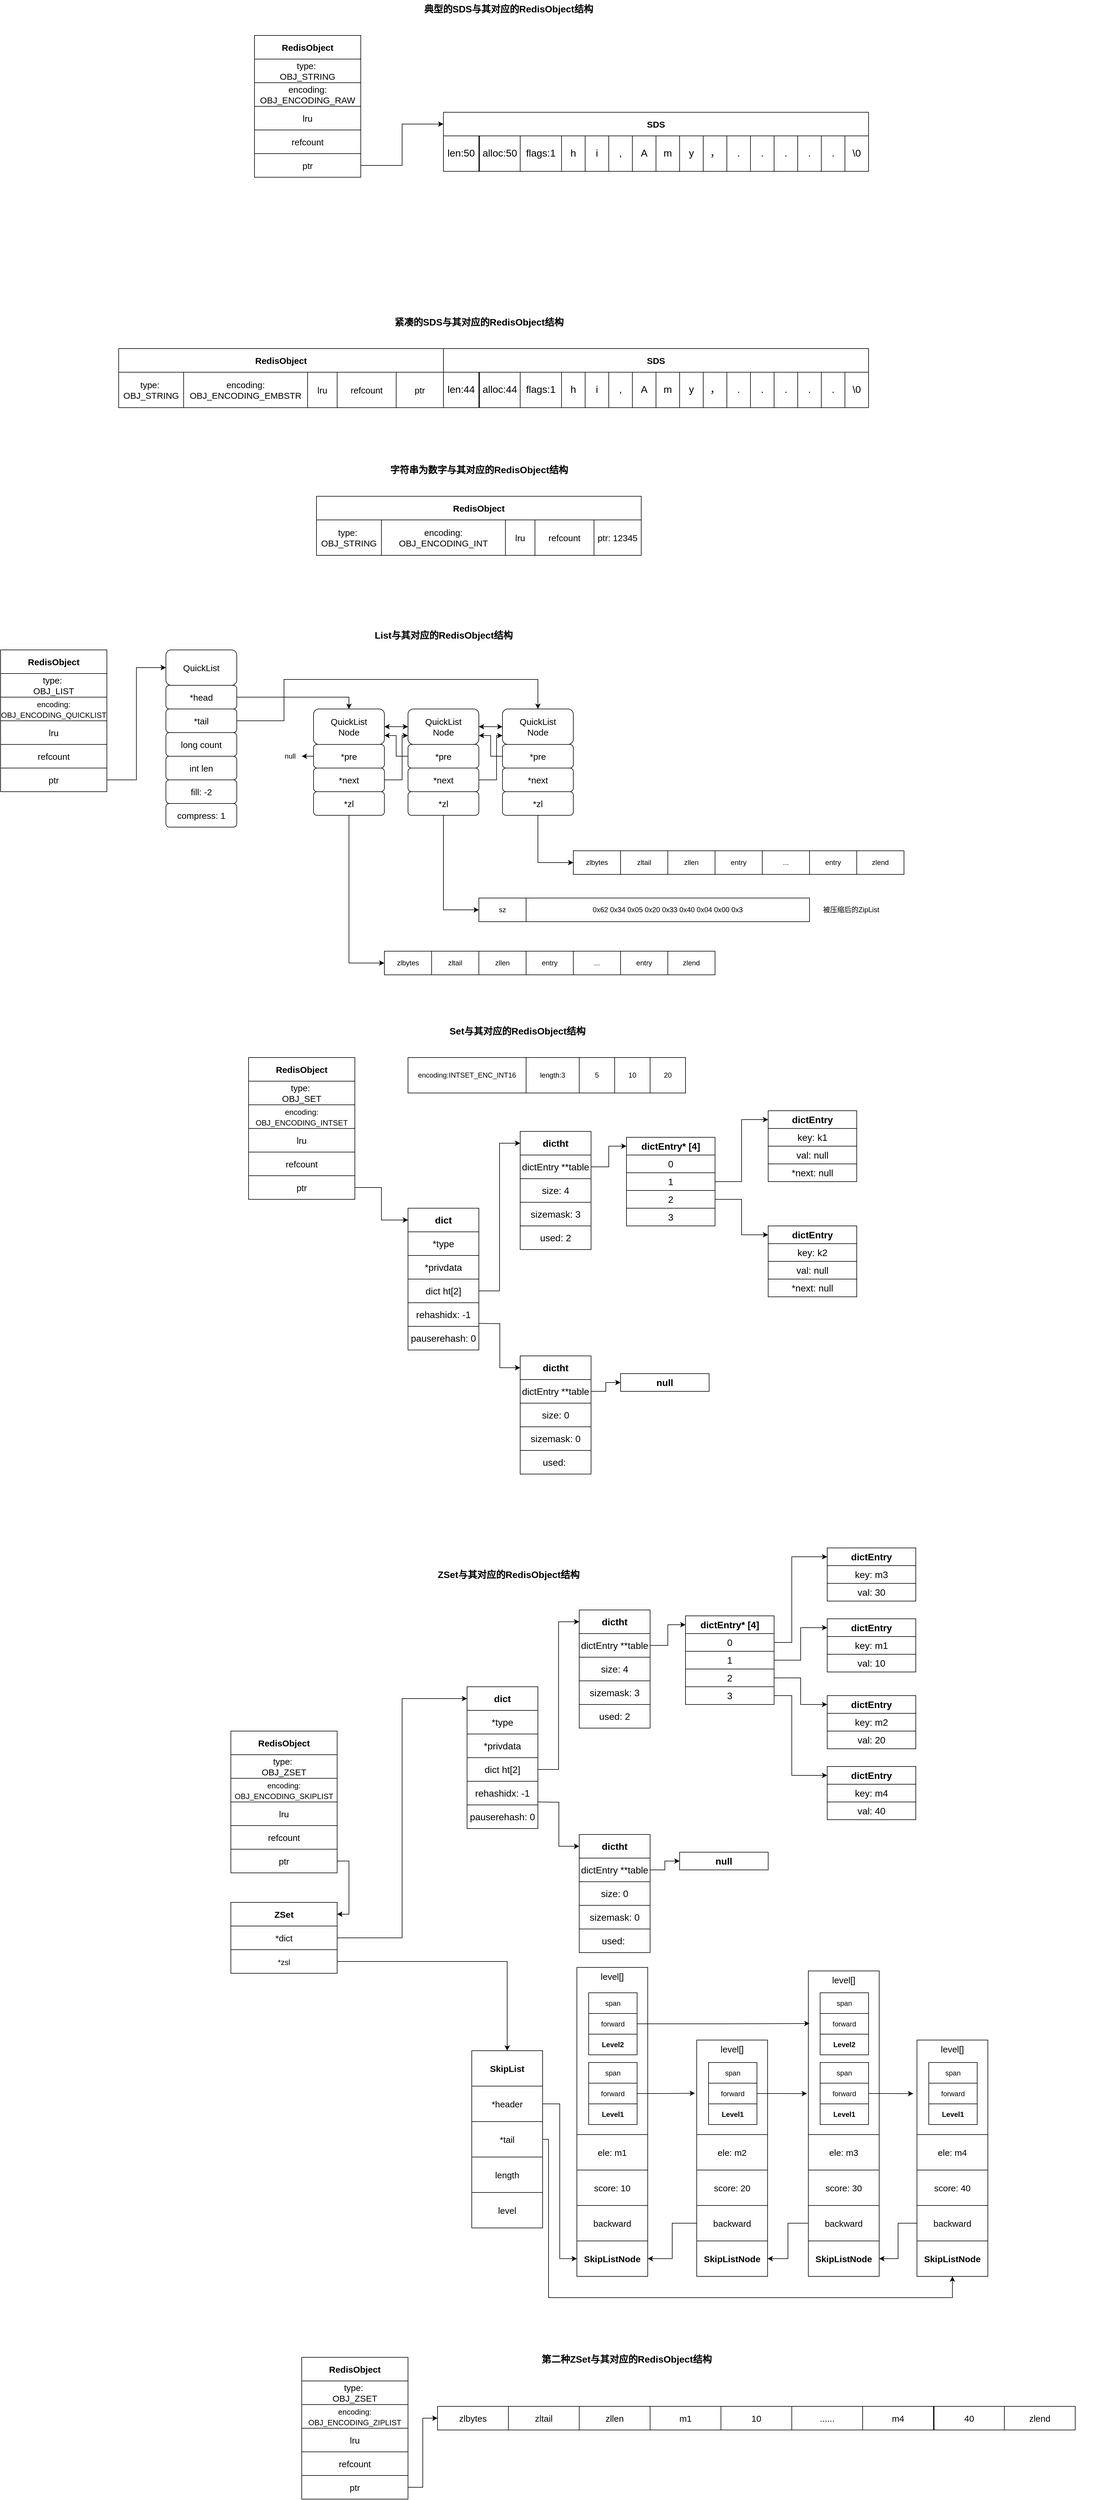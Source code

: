 <mxfile version="24.7.10">
  <diagram name="第 1 页" id="sZJ22BPr7j-9UGp3Hz9-">
    <mxGraphModel dx="1073" dy="436" grid="1" gridSize="10" guides="1" tooltips="1" connect="1" arrows="1" fold="1" page="0" pageScale="1" pageWidth="827" pageHeight="1169" math="0" shadow="0">
      <root>
        <mxCell id="0" />
        <mxCell id="1" parent="0" />
        <mxCell id="rqm2Wf6PRogvZQ6xTr7Q-8" value="" style="group" parent="1" vertex="1" connectable="0">
          <mxGeometry x="150" y="150" width="180" height="240" as="geometry" />
        </mxCell>
        <mxCell id="rqm2Wf6PRogvZQ6xTr7Q-1" value="RedisObject" style="rounded=0;whiteSpace=wrap;html=1;fontStyle=1;fontSize=15;" parent="rqm2Wf6PRogvZQ6xTr7Q-8" vertex="1">
          <mxGeometry width="180" height="40" as="geometry" />
        </mxCell>
        <mxCell id="rqm2Wf6PRogvZQ6xTr7Q-2" value="&lt;span style=&quot;font-weight: normal;&quot;&gt;type:&amp;nbsp;&lt;/span&gt;&lt;div&gt;&lt;span style=&quot;font-weight: normal;&quot;&gt;OBJ_STRING&lt;/span&gt;&lt;/div&gt;" style="rounded=0;whiteSpace=wrap;html=1;fontStyle=1;fontSize=15;" parent="rqm2Wf6PRogvZQ6xTr7Q-8" vertex="1">
          <mxGeometry y="40" width="180" height="40" as="geometry" />
        </mxCell>
        <mxCell id="rqm2Wf6PRogvZQ6xTr7Q-3" value="&lt;span style=&quot;font-weight: normal;&quot;&gt;encoding: OBJ_ENCODING_RAW&lt;/span&gt;" style="rounded=0;whiteSpace=wrap;html=1;fontStyle=1;fontSize=15;" parent="rqm2Wf6PRogvZQ6xTr7Q-8" vertex="1">
          <mxGeometry y="80" width="180" height="40" as="geometry" />
        </mxCell>
        <mxCell id="rqm2Wf6PRogvZQ6xTr7Q-5" value="&lt;span style=&quot;font-weight: normal;&quot;&gt;lru&lt;/span&gt;" style="rounded=0;whiteSpace=wrap;html=1;fontStyle=1;fontSize=15;" parent="rqm2Wf6PRogvZQ6xTr7Q-8" vertex="1">
          <mxGeometry y="120" width="180" height="40" as="geometry" />
        </mxCell>
        <mxCell id="rqm2Wf6PRogvZQ6xTr7Q-6" value="&lt;span style=&quot;font-weight: 400;&quot;&gt;refcount&lt;/span&gt;" style="rounded=0;whiteSpace=wrap;html=1;fontStyle=1;fontSize=15;" parent="rqm2Wf6PRogvZQ6xTr7Q-8" vertex="1">
          <mxGeometry y="160" width="180" height="40" as="geometry" />
        </mxCell>
        <mxCell id="rqm2Wf6PRogvZQ6xTr7Q-7" value="&lt;span style=&quot;font-weight: 400;&quot;&gt;ptr&lt;/span&gt;" style="rounded=0;whiteSpace=wrap;html=1;fontStyle=1;fontSize=15;" parent="rqm2Wf6PRogvZQ6xTr7Q-8" vertex="1">
          <mxGeometry y="200" width="180" height="40" as="geometry" />
        </mxCell>
        <mxCell id="rqm2Wf6PRogvZQ6xTr7Q-27" value="" style="group" parent="1" vertex="1" connectable="0">
          <mxGeometry x="470" y="280" width="720" height="100" as="geometry" />
        </mxCell>
        <mxCell id="rqm2Wf6PRogvZQ6xTr7Q-25" value="" style="group" parent="rqm2Wf6PRogvZQ6xTr7Q-27" vertex="1" connectable="0">
          <mxGeometry y="40" width="720" height="60" as="geometry" />
        </mxCell>
        <mxCell id="rqm2Wf6PRogvZQ6xTr7Q-9" value="len:50" style="rounded=0;whiteSpace=wrap;html=1;fontSize=17;" parent="rqm2Wf6PRogvZQ6xTr7Q-25" vertex="1">
          <mxGeometry width="60" height="60" as="geometry" />
        </mxCell>
        <mxCell id="rqm2Wf6PRogvZQ6xTr7Q-10" value="alloc:50" style="rounded=0;whiteSpace=wrap;html=1;fontSize=17;" parent="rqm2Wf6PRogvZQ6xTr7Q-25" vertex="1">
          <mxGeometry x="61" width="69" height="60" as="geometry" />
        </mxCell>
        <mxCell id="rqm2Wf6PRogvZQ6xTr7Q-11" value="flags:1" style="rounded=0;whiteSpace=wrap;html=1;fontSize=17;" parent="rqm2Wf6PRogvZQ6xTr7Q-25" vertex="1">
          <mxGeometry x="130" width="70" height="60" as="geometry" />
        </mxCell>
        <mxCell id="rqm2Wf6PRogvZQ6xTr7Q-12" value="h" style="rounded=0;whiteSpace=wrap;html=1;fontSize=17;" parent="rqm2Wf6PRogvZQ6xTr7Q-25" vertex="1">
          <mxGeometry x="200" width="40" height="60" as="geometry" />
        </mxCell>
        <mxCell id="rqm2Wf6PRogvZQ6xTr7Q-13" value="i" style="rounded=0;whiteSpace=wrap;html=1;fontSize=17;" parent="rqm2Wf6PRogvZQ6xTr7Q-25" vertex="1">
          <mxGeometry x="240" width="40" height="60" as="geometry" />
        </mxCell>
        <mxCell id="rqm2Wf6PRogvZQ6xTr7Q-14" value="," style="rounded=0;whiteSpace=wrap;html=1;fontSize=17;" parent="rqm2Wf6PRogvZQ6xTr7Q-25" vertex="1">
          <mxGeometry x="280" width="40" height="60" as="geometry" />
        </mxCell>
        <mxCell id="rqm2Wf6PRogvZQ6xTr7Q-15" value="A" style="rounded=0;whiteSpace=wrap;html=1;fontSize=17;" parent="rqm2Wf6PRogvZQ6xTr7Q-25" vertex="1">
          <mxGeometry x="320" width="40" height="60" as="geometry" />
        </mxCell>
        <mxCell id="rqm2Wf6PRogvZQ6xTr7Q-16" value="m" style="rounded=0;whiteSpace=wrap;html=1;fontSize=17;" parent="rqm2Wf6PRogvZQ6xTr7Q-25" vertex="1">
          <mxGeometry x="360" width="40" height="60" as="geometry" />
        </mxCell>
        <mxCell id="rqm2Wf6PRogvZQ6xTr7Q-17" value="y" style="rounded=0;whiteSpace=wrap;html=1;fontSize=17;" parent="rqm2Wf6PRogvZQ6xTr7Q-25" vertex="1">
          <mxGeometry x="400" width="40" height="60" as="geometry" />
        </mxCell>
        <mxCell id="rqm2Wf6PRogvZQ6xTr7Q-18" value="，" style="rounded=0;whiteSpace=wrap;html=1;fontSize=17;" parent="rqm2Wf6PRogvZQ6xTr7Q-25" vertex="1">
          <mxGeometry x="440" width="40" height="60" as="geometry" />
        </mxCell>
        <mxCell id="rqm2Wf6PRogvZQ6xTr7Q-19" value="." style="rounded=0;whiteSpace=wrap;html=1;fontSize=17;" parent="rqm2Wf6PRogvZQ6xTr7Q-25" vertex="1">
          <mxGeometry x="480" width="40" height="60" as="geometry" />
        </mxCell>
        <mxCell id="rqm2Wf6PRogvZQ6xTr7Q-20" value="." style="rounded=0;whiteSpace=wrap;html=1;fontSize=17;" parent="rqm2Wf6PRogvZQ6xTr7Q-25" vertex="1">
          <mxGeometry x="520" width="40" height="60" as="geometry" />
        </mxCell>
        <mxCell id="rqm2Wf6PRogvZQ6xTr7Q-21" value="." style="rounded=0;whiteSpace=wrap;html=1;fontSize=17;" parent="rqm2Wf6PRogvZQ6xTr7Q-25" vertex="1">
          <mxGeometry x="560" width="40" height="60" as="geometry" />
        </mxCell>
        <mxCell id="rqm2Wf6PRogvZQ6xTr7Q-22" value="." style="rounded=0;whiteSpace=wrap;html=1;fontSize=17;" parent="rqm2Wf6PRogvZQ6xTr7Q-25" vertex="1">
          <mxGeometry x="600" width="40" height="60" as="geometry" />
        </mxCell>
        <mxCell id="rqm2Wf6PRogvZQ6xTr7Q-23" value="." style="rounded=0;whiteSpace=wrap;html=1;fontSize=17;" parent="rqm2Wf6PRogvZQ6xTr7Q-25" vertex="1">
          <mxGeometry x="640" width="40" height="60" as="geometry" />
        </mxCell>
        <mxCell id="rqm2Wf6PRogvZQ6xTr7Q-24" value="\0" style="rounded=0;whiteSpace=wrap;html=1;fontSize=17;" parent="rqm2Wf6PRogvZQ6xTr7Q-25" vertex="1">
          <mxGeometry x="680" width="40" height="60" as="geometry" />
        </mxCell>
        <mxCell id="rqm2Wf6PRogvZQ6xTr7Q-26" value="SDS" style="rounded=0;whiteSpace=wrap;html=1;fontStyle=1;fontSize=15;" parent="rqm2Wf6PRogvZQ6xTr7Q-27" vertex="1">
          <mxGeometry width="720" height="40" as="geometry" />
        </mxCell>
        <mxCell id="rqm2Wf6PRogvZQ6xTr7Q-28" style="edgeStyle=orthogonalEdgeStyle;rounded=0;orthogonalLoop=1;jettySize=auto;html=1;exitX=1;exitY=0.5;exitDx=0;exitDy=0;entryX=0;entryY=0.5;entryDx=0;entryDy=0;" parent="1" source="rqm2Wf6PRogvZQ6xTr7Q-7" target="rqm2Wf6PRogvZQ6xTr7Q-26" edge="1">
          <mxGeometry relative="1" as="geometry" />
        </mxCell>
        <mxCell id="rqm2Wf6PRogvZQ6xTr7Q-29" value="典型的SDS与其对应的RedisObject结构" style="text;html=1;align=center;verticalAlign=middle;resizable=0;points=[];autosize=1;strokeColor=none;fillColor=none;fontStyle=1;fontSize=16;" parent="1" vertex="1">
          <mxGeometry x="430" y="90" width="300" height="30" as="geometry" />
        </mxCell>
        <mxCell id="rqm2Wf6PRogvZQ6xTr7Q-37" value="" style="group" parent="1" vertex="1" connectable="0">
          <mxGeometry x="470" y="680" width="720" height="100" as="geometry" />
        </mxCell>
        <mxCell id="rqm2Wf6PRogvZQ6xTr7Q-38" value="" style="group" parent="rqm2Wf6PRogvZQ6xTr7Q-37" vertex="1" connectable="0">
          <mxGeometry y="40" width="720" height="60" as="geometry" />
        </mxCell>
        <mxCell id="rqm2Wf6PRogvZQ6xTr7Q-39" value="len:44" style="rounded=0;whiteSpace=wrap;html=1;fontSize=17;" parent="rqm2Wf6PRogvZQ6xTr7Q-38" vertex="1">
          <mxGeometry width="60" height="60" as="geometry" />
        </mxCell>
        <mxCell id="rqm2Wf6PRogvZQ6xTr7Q-40" value="alloc:44" style="rounded=0;whiteSpace=wrap;html=1;fontSize=17;" parent="rqm2Wf6PRogvZQ6xTr7Q-38" vertex="1">
          <mxGeometry x="61" width="69" height="60" as="geometry" />
        </mxCell>
        <mxCell id="rqm2Wf6PRogvZQ6xTr7Q-41" value="flags:1" style="rounded=0;whiteSpace=wrap;html=1;fontSize=17;" parent="rqm2Wf6PRogvZQ6xTr7Q-38" vertex="1">
          <mxGeometry x="130" width="70" height="60" as="geometry" />
        </mxCell>
        <mxCell id="rqm2Wf6PRogvZQ6xTr7Q-42" value="h" style="rounded=0;whiteSpace=wrap;html=1;fontSize=17;" parent="rqm2Wf6PRogvZQ6xTr7Q-38" vertex="1">
          <mxGeometry x="200" width="40" height="60" as="geometry" />
        </mxCell>
        <mxCell id="rqm2Wf6PRogvZQ6xTr7Q-43" value="i" style="rounded=0;whiteSpace=wrap;html=1;fontSize=17;" parent="rqm2Wf6PRogvZQ6xTr7Q-38" vertex="1">
          <mxGeometry x="240" width="40" height="60" as="geometry" />
        </mxCell>
        <mxCell id="rqm2Wf6PRogvZQ6xTr7Q-44" value="," style="rounded=0;whiteSpace=wrap;html=1;fontSize=17;" parent="rqm2Wf6PRogvZQ6xTr7Q-38" vertex="1">
          <mxGeometry x="280" width="40" height="60" as="geometry" />
        </mxCell>
        <mxCell id="rqm2Wf6PRogvZQ6xTr7Q-45" value="A" style="rounded=0;whiteSpace=wrap;html=1;fontSize=17;" parent="rqm2Wf6PRogvZQ6xTr7Q-38" vertex="1">
          <mxGeometry x="320" width="40" height="60" as="geometry" />
        </mxCell>
        <mxCell id="rqm2Wf6PRogvZQ6xTr7Q-46" value="m" style="rounded=0;whiteSpace=wrap;html=1;fontSize=17;" parent="rqm2Wf6PRogvZQ6xTr7Q-38" vertex="1">
          <mxGeometry x="360" width="40" height="60" as="geometry" />
        </mxCell>
        <mxCell id="rqm2Wf6PRogvZQ6xTr7Q-47" value="y" style="rounded=0;whiteSpace=wrap;html=1;fontSize=17;" parent="rqm2Wf6PRogvZQ6xTr7Q-38" vertex="1">
          <mxGeometry x="400" width="40" height="60" as="geometry" />
        </mxCell>
        <mxCell id="rqm2Wf6PRogvZQ6xTr7Q-48" value="，" style="rounded=0;whiteSpace=wrap;html=1;fontSize=17;" parent="rqm2Wf6PRogvZQ6xTr7Q-38" vertex="1">
          <mxGeometry x="440" width="40" height="60" as="geometry" />
        </mxCell>
        <mxCell id="rqm2Wf6PRogvZQ6xTr7Q-49" value="." style="rounded=0;whiteSpace=wrap;html=1;fontSize=17;" parent="rqm2Wf6PRogvZQ6xTr7Q-38" vertex="1">
          <mxGeometry x="480" width="40" height="60" as="geometry" />
        </mxCell>
        <mxCell id="rqm2Wf6PRogvZQ6xTr7Q-50" value="." style="rounded=0;whiteSpace=wrap;html=1;fontSize=17;" parent="rqm2Wf6PRogvZQ6xTr7Q-38" vertex="1">
          <mxGeometry x="520" width="40" height="60" as="geometry" />
        </mxCell>
        <mxCell id="rqm2Wf6PRogvZQ6xTr7Q-51" value="." style="rounded=0;whiteSpace=wrap;html=1;fontSize=17;" parent="rqm2Wf6PRogvZQ6xTr7Q-38" vertex="1">
          <mxGeometry x="560" width="40" height="60" as="geometry" />
        </mxCell>
        <mxCell id="rqm2Wf6PRogvZQ6xTr7Q-52" value="." style="rounded=0;whiteSpace=wrap;html=1;fontSize=17;" parent="rqm2Wf6PRogvZQ6xTr7Q-38" vertex="1">
          <mxGeometry x="600" width="40" height="60" as="geometry" />
        </mxCell>
        <mxCell id="rqm2Wf6PRogvZQ6xTr7Q-53" value="." style="rounded=0;whiteSpace=wrap;html=1;fontSize=17;" parent="rqm2Wf6PRogvZQ6xTr7Q-38" vertex="1">
          <mxGeometry x="640" width="40" height="60" as="geometry" />
        </mxCell>
        <mxCell id="rqm2Wf6PRogvZQ6xTr7Q-54" value="\0" style="rounded=0;whiteSpace=wrap;html=1;fontSize=17;" parent="rqm2Wf6PRogvZQ6xTr7Q-38" vertex="1">
          <mxGeometry x="680" width="40" height="60" as="geometry" />
        </mxCell>
        <mxCell id="rqm2Wf6PRogvZQ6xTr7Q-55" value="SDS" style="rounded=0;whiteSpace=wrap;html=1;fontStyle=1;fontSize=15;" parent="rqm2Wf6PRogvZQ6xTr7Q-37" vertex="1">
          <mxGeometry width="720" height="40" as="geometry" />
        </mxCell>
        <mxCell id="rqm2Wf6PRogvZQ6xTr7Q-57" value="紧凑的SDS与其对应的RedisObject结构" style="text;html=1;align=center;verticalAlign=middle;resizable=0;points=[];autosize=1;strokeColor=none;fillColor=none;fontStyle=1;fontSize=16;" parent="1" vertex="1">
          <mxGeometry x="380" y="620" width="300" height="30" as="geometry" />
        </mxCell>
        <mxCell id="rqm2Wf6PRogvZQ6xTr7Q-31" value="RedisObject" style="rounded=0;whiteSpace=wrap;html=1;fontStyle=1;fontSize=15;" parent="1" vertex="1">
          <mxGeometry x="-80" y="680" width="550" height="40" as="geometry" />
        </mxCell>
        <mxCell id="rqm2Wf6PRogvZQ6xTr7Q-32" value="&lt;span style=&quot;font-weight: normal;&quot;&gt;type:&amp;nbsp;&lt;/span&gt;&lt;div&gt;&lt;span style=&quot;font-weight: normal;&quot;&gt;OBJ_STRING&lt;/span&gt;&lt;/div&gt;" style="rounded=0;whiteSpace=wrap;html=1;fontStyle=1;fontSize=15;" parent="1" vertex="1">
          <mxGeometry x="-80" y="720" width="110" height="60" as="geometry" />
        </mxCell>
        <mxCell id="rqm2Wf6PRogvZQ6xTr7Q-33" value="&lt;span style=&quot;font-weight: normal;&quot;&gt;encoding: OBJ_ENCODING_EMBSTR&lt;/span&gt;" style="rounded=0;whiteSpace=wrap;html=1;fontStyle=1;fontSize=15;" parent="1" vertex="1">
          <mxGeometry x="30" y="720" width="210" height="60" as="geometry" />
        </mxCell>
        <mxCell id="rqm2Wf6PRogvZQ6xTr7Q-34" value="&lt;span style=&quot;font-weight: normal;&quot;&gt;lru&lt;/span&gt;" style="rounded=0;whiteSpace=wrap;html=1;fontStyle=1;fontSize=15;" parent="1" vertex="1">
          <mxGeometry x="240" y="720" width="50" height="60" as="geometry" />
        </mxCell>
        <mxCell id="rqm2Wf6PRogvZQ6xTr7Q-35" value="&lt;span style=&quot;font-weight: 400;&quot;&gt;refcount&lt;/span&gt;" style="rounded=0;whiteSpace=wrap;html=1;fontStyle=1;fontSize=15;" parent="1" vertex="1">
          <mxGeometry x="290" y="720" width="100" height="60" as="geometry" />
        </mxCell>
        <mxCell id="rqm2Wf6PRogvZQ6xTr7Q-36" value="&lt;span style=&quot;font-weight: 400;&quot;&gt;ptr&lt;/span&gt;" style="rounded=0;whiteSpace=wrap;html=1;fontStyle=1;fontSize=15;" parent="1" vertex="1">
          <mxGeometry x="390" y="720" width="80" height="60" as="geometry" />
        </mxCell>
        <mxCell id="rqm2Wf6PRogvZQ6xTr7Q-77" value="字符串为数字与其对应的RedisObject结构" style="text;html=1;align=center;verticalAlign=middle;resizable=0;points=[];autosize=1;strokeColor=none;fillColor=none;fontStyle=1;fontSize=16;" parent="1" vertex="1">
          <mxGeometry x="370" y="870" width="320" height="30" as="geometry" />
        </mxCell>
        <mxCell id="rqm2Wf6PRogvZQ6xTr7Q-78" value="RedisObject" style="rounded=0;whiteSpace=wrap;html=1;fontStyle=1;fontSize=15;" parent="1" vertex="1">
          <mxGeometry x="255" y="930" width="550" height="40" as="geometry" />
        </mxCell>
        <mxCell id="rqm2Wf6PRogvZQ6xTr7Q-79" value="&lt;span style=&quot;font-weight: normal;&quot;&gt;type:&amp;nbsp;&lt;/span&gt;&lt;div&gt;&lt;span style=&quot;font-weight: normal;&quot;&gt;OBJ_STRING&lt;/span&gt;&lt;/div&gt;" style="rounded=0;whiteSpace=wrap;html=1;fontStyle=1;fontSize=15;" parent="1" vertex="1">
          <mxGeometry x="255" y="970" width="110" height="60" as="geometry" />
        </mxCell>
        <mxCell id="rqm2Wf6PRogvZQ6xTr7Q-80" value="&lt;span style=&quot;font-weight: normal;&quot;&gt;encoding: OBJ_ENCODING_INT&lt;/span&gt;" style="rounded=0;whiteSpace=wrap;html=1;fontStyle=1;fontSize=15;" parent="1" vertex="1">
          <mxGeometry x="365" y="970" width="210" height="60" as="geometry" />
        </mxCell>
        <mxCell id="rqm2Wf6PRogvZQ6xTr7Q-81" value="&lt;span style=&quot;font-weight: normal;&quot;&gt;lru&lt;/span&gt;" style="rounded=0;whiteSpace=wrap;html=1;fontStyle=1;fontSize=15;" parent="1" vertex="1">
          <mxGeometry x="575" y="970" width="50" height="60" as="geometry" />
        </mxCell>
        <mxCell id="rqm2Wf6PRogvZQ6xTr7Q-82" value="&lt;span style=&quot;font-weight: 400;&quot;&gt;refcount&lt;/span&gt;" style="rounded=0;whiteSpace=wrap;html=1;fontStyle=1;fontSize=15;" parent="1" vertex="1">
          <mxGeometry x="625" y="970" width="100" height="60" as="geometry" />
        </mxCell>
        <mxCell id="rqm2Wf6PRogvZQ6xTr7Q-83" value="&lt;span style=&quot;font-weight: 400;&quot;&gt;ptr: 12345&lt;/span&gt;" style="rounded=0;whiteSpace=wrap;html=1;fontStyle=1;fontSize=15;" parent="1" vertex="1">
          <mxGeometry x="725" y="970" width="80" height="60" as="geometry" />
        </mxCell>
        <mxCell id="-B9wHqoDA5gJ6q_PKJ7l-1" style="edgeStyle=orthogonalEdgeStyle;rounded=0;orthogonalLoop=1;jettySize=auto;html=1;exitX=1;exitY=0.5;exitDx=0;exitDy=0;startArrow=classic;startFill=1;" parent="1" source="-B9wHqoDA5gJ6q_PKJ7l-2" target="-B9wHqoDA5gJ6q_PKJ7l-4" edge="1">
          <mxGeometry relative="1" as="geometry" />
        </mxCell>
        <mxCell id="-B9wHqoDA5gJ6q_PKJ7l-2" value="QuickList&lt;div&gt;Node&lt;/div&gt;" style="rounded=1;whiteSpace=wrap;html=1;fontSize=15;" parent="1" vertex="1">
          <mxGeometry x="250" y="1290" width="120" height="60" as="geometry" />
        </mxCell>
        <mxCell id="-B9wHqoDA5gJ6q_PKJ7l-3" style="edgeStyle=orthogonalEdgeStyle;rounded=0;orthogonalLoop=1;jettySize=auto;html=1;exitX=1;exitY=0.5;exitDx=0;exitDy=0;startArrow=classic;startFill=1;" parent="1" source="-B9wHqoDA5gJ6q_PKJ7l-4" target="-B9wHqoDA5gJ6q_PKJ7l-5" edge="1">
          <mxGeometry relative="1" as="geometry" />
        </mxCell>
        <mxCell id="-B9wHqoDA5gJ6q_PKJ7l-4" value="QuickList&lt;div&gt;Node&lt;/div&gt;" style="rounded=1;whiteSpace=wrap;html=1;fontSize=15;" parent="1" vertex="1">
          <mxGeometry x="410" y="1290" width="120" height="60" as="geometry" />
        </mxCell>
        <mxCell id="-B9wHqoDA5gJ6q_PKJ7l-5" value="QuickList&lt;div&gt;Node&lt;/div&gt;" style="rounded=1;whiteSpace=wrap;html=1;fontSize=15;" parent="1" vertex="1">
          <mxGeometry x="570" y="1290" width="120" height="60" as="geometry" />
        </mxCell>
        <mxCell id="-B9wHqoDA5gJ6q_PKJ7l-6" value="" style="group" parent="1" vertex="1" connectable="0">
          <mxGeometry x="370" y="1700" width="560" height="40" as="geometry" />
        </mxCell>
        <mxCell id="-B9wHqoDA5gJ6q_PKJ7l-7" value="zlbytes" style="rounded=0;whiteSpace=wrap;html=1;" parent="-B9wHqoDA5gJ6q_PKJ7l-6" vertex="1">
          <mxGeometry width="80" height="40" as="geometry" />
        </mxCell>
        <mxCell id="-B9wHqoDA5gJ6q_PKJ7l-8" value="zltail" style="rounded=0;whiteSpace=wrap;html=1;" parent="-B9wHqoDA5gJ6q_PKJ7l-6" vertex="1">
          <mxGeometry x="80" width="80" height="40" as="geometry" />
        </mxCell>
        <mxCell id="-B9wHqoDA5gJ6q_PKJ7l-9" value="zllen" style="rounded=0;whiteSpace=wrap;html=1;" parent="-B9wHqoDA5gJ6q_PKJ7l-6" vertex="1">
          <mxGeometry x="160" width="80" height="40" as="geometry" />
        </mxCell>
        <mxCell id="-B9wHqoDA5gJ6q_PKJ7l-10" value="entry" style="rounded=0;whiteSpace=wrap;html=1;" parent="-B9wHqoDA5gJ6q_PKJ7l-6" vertex="1">
          <mxGeometry x="240" width="80" height="40" as="geometry" />
        </mxCell>
        <mxCell id="-B9wHqoDA5gJ6q_PKJ7l-11" value="..." style="rounded=0;whiteSpace=wrap;html=1;" parent="-B9wHqoDA5gJ6q_PKJ7l-6" vertex="1">
          <mxGeometry x="320" width="80" height="40" as="geometry" />
        </mxCell>
        <mxCell id="-B9wHqoDA5gJ6q_PKJ7l-12" value="entry" style="rounded=0;whiteSpace=wrap;html=1;" parent="-B9wHqoDA5gJ6q_PKJ7l-6" vertex="1">
          <mxGeometry x="400" width="80" height="40" as="geometry" />
        </mxCell>
        <mxCell id="-B9wHqoDA5gJ6q_PKJ7l-13" value="zlend" style="rounded=0;whiteSpace=wrap;html=1;" parent="-B9wHqoDA5gJ6q_PKJ7l-6" vertex="1">
          <mxGeometry x="480" width="80" height="40" as="geometry" />
        </mxCell>
        <mxCell id="-B9wHqoDA5gJ6q_PKJ7l-14" value="" style="group" parent="1" vertex="1" connectable="0">
          <mxGeometry x="690" y="1530" width="560" height="40" as="geometry" />
        </mxCell>
        <mxCell id="-B9wHqoDA5gJ6q_PKJ7l-15" value="zlbytes" style="rounded=0;whiteSpace=wrap;html=1;" parent="-B9wHqoDA5gJ6q_PKJ7l-14" vertex="1">
          <mxGeometry width="80" height="40" as="geometry" />
        </mxCell>
        <mxCell id="-B9wHqoDA5gJ6q_PKJ7l-16" value="zltail" style="rounded=0;whiteSpace=wrap;html=1;" parent="-B9wHqoDA5gJ6q_PKJ7l-14" vertex="1">
          <mxGeometry x="80" width="80" height="40" as="geometry" />
        </mxCell>
        <mxCell id="-B9wHqoDA5gJ6q_PKJ7l-17" value="zllen" style="rounded=0;whiteSpace=wrap;html=1;" parent="-B9wHqoDA5gJ6q_PKJ7l-14" vertex="1">
          <mxGeometry x="160" width="80" height="40" as="geometry" />
        </mxCell>
        <mxCell id="-B9wHqoDA5gJ6q_PKJ7l-18" value="entry" style="rounded=0;whiteSpace=wrap;html=1;" parent="-B9wHqoDA5gJ6q_PKJ7l-14" vertex="1">
          <mxGeometry x="240" width="80" height="40" as="geometry" />
        </mxCell>
        <mxCell id="-B9wHqoDA5gJ6q_PKJ7l-19" value="..." style="rounded=0;whiteSpace=wrap;html=1;" parent="-B9wHqoDA5gJ6q_PKJ7l-14" vertex="1">
          <mxGeometry x="320" width="80" height="40" as="geometry" />
        </mxCell>
        <mxCell id="-B9wHqoDA5gJ6q_PKJ7l-20" value="entry" style="rounded=0;whiteSpace=wrap;html=1;" parent="-B9wHqoDA5gJ6q_PKJ7l-14" vertex="1">
          <mxGeometry x="400" width="80" height="40" as="geometry" />
        </mxCell>
        <mxCell id="-B9wHqoDA5gJ6q_PKJ7l-21" value="zlend" style="rounded=0;whiteSpace=wrap;html=1;" parent="-B9wHqoDA5gJ6q_PKJ7l-14" vertex="1">
          <mxGeometry x="480" width="80" height="40" as="geometry" />
        </mxCell>
        <mxCell id="-B9wHqoDA5gJ6q_PKJ7l-22" style="edgeStyle=orthogonalEdgeStyle;rounded=0;orthogonalLoop=1;jettySize=auto;html=1;exitX=0;exitY=0.5;exitDx=0;exitDy=0;" parent="1" source="-B9wHqoDA5gJ6q_PKJ7l-23" edge="1">
          <mxGeometry relative="1" as="geometry">
            <mxPoint x="230" y="1370" as="targetPoint" />
          </mxGeometry>
        </mxCell>
        <mxCell id="-B9wHqoDA5gJ6q_PKJ7l-23" value="*pre" style="rounded=1;whiteSpace=wrap;html=1;fontSize=15;" parent="1" vertex="1">
          <mxGeometry x="250" y="1350" width="120" height="40" as="geometry" />
        </mxCell>
        <mxCell id="-B9wHqoDA5gJ6q_PKJ7l-24" style="edgeStyle=orthogonalEdgeStyle;rounded=0;orthogonalLoop=1;jettySize=auto;html=1;exitX=1;exitY=0.5;exitDx=0;exitDy=0;entryX=0;entryY=0.75;entryDx=0;entryDy=0;" parent="1" source="-B9wHqoDA5gJ6q_PKJ7l-25" target="-B9wHqoDA5gJ6q_PKJ7l-4" edge="1">
          <mxGeometry relative="1" as="geometry">
            <Array as="points">
              <mxPoint x="400" y="1410" />
              <mxPoint x="400" y="1335" />
            </Array>
          </mxGeometry>
        </mxCell>
        <mxCell id="-B9wHqoDA5gJ6q_PKJ7l-25" value="*next" style="rounded=1;whiteSpace=wrap;html=1;fontSize=15;" parent="1" vertex="1">
          <mxGeometry x="250" y="1390" width="120" height="40" as="geometry" />
        </mxCell>
        <mxCell id="-B9wHqoDA5gJ6q_PKJ7l-26" style="edgeStyle=orthogonalEdgeStyle;rounded=0;orthogonalLoop=1;jettySize=auto;html=1;exitX=0.5;exitY=1;exitDx=0;exitDy=0;entryX=0;entryY=0.5;entryDx=0;entryDy=0;" parent="1" source="-B9wHqoDA5gJ6q_PKJ7l-27" target="-B9wHqoDA5gJ6q_PKJ7l-7" edge="1">
          <mxGeometry relative="1" as="geometry" />
        </mxCell>
        <mxCell id="-B9wHqoDA5gJ6q_PKJ7l-27" value="*zl" style="rounded=1;whiteSpace=wrap;html=1;fontSize=15;" parent="1" vertex="1">
          <mxGeometry x="250" y="1430" width="120" height="40" as="geometry" />
        </mxCell>
        <mxCell id="-B9wHqoDA5gJ6q_PKJ7l-28" style="edgeStyle=orthogonalEdgeStyle;rounded=0;orthogonalLoop=1;jettySize=auto;html=1;exitX=0;exitY=0.5;exitDx=0;exitDy=0;entryX=1;entryY=0.75;entryDx=0;entryDy=0;" parent="1" source="-B9wHqoDA5gJ6q_PKJ7l-29" target="-B9wHqoDA5gJ6q_PKJ7l-2" edge="1">
          <mxGeometry relative="1" as="geometry" />
        </mxCell>
        <mxCell id="-B9wHqoDA5gJ6q_PKJ7l-29" value="*pre" style="rounded=1;whiteSpace=wrap;html=1;fontSize=15;" parent="1" vertex="1">
          <mxGeometry x="410" y="1350" width="120" height="40" as="geometry" />
        </mxCell>
        <mxCell id="-B9wHqoDA5gJ6q_PKJ7l-30" style="edgeStyle=orthogonalEdgeStyle;rounded=0;orthogonalLoop=1;jettySize=auto;html=1;exitX=1;exitY=0.5;exitDx=0;exitDy=0;entryX=0;entryY=0.75;entryDx=0;entryDy=0;" parent="1" source="-B9wHqoDA5gJ6q_PKJ7l-31" target="-B9wHqoDA5gJ6q_PKJ7l-5" edge="1">
          <mxGeometry relative="1" as="geometry">
            <Array as="points">
              <mxPoint x="560" y="1410" />
              <mxPoint x="560" y="1335" />
            </Array>
          </mxGeometry>
        </mxCell>
        <mxCell id="-B9wHqoDA5gJ6q_PKJ7l-31" value="*next" style="rounded=1;whiteSpace=wrap;html=1;fontSize=15;" parent="1" vertex="1">
          <mxGeometry x="410" y="1390" width="120" height="40" as="geometry" />
        </mxCell>
        <mxCell id="-B9wHqoDA5gJ6q_PKJ7l-32" style="edgeStyle=orthogonalEdgeStyle;rounded=0;orthogonalLoop=1;jettySize=auto;html=1;exitX=0.5;exitY=1;exitDx=0;exitDy=0;entryX=0;entryY=0.5;entryDx=0;entryDy=0;" parent="1" source="-B9wHqoDA5gJ6q_PKJ7l-33" target="-B9wHqoDA5gJ6q_PKJ7l-40" edge="1">
          <mxGeometry relative="1" as="geometry" />
        </mxCell>
        <mxCell id="-B9wHqoDA5gJ6q_PKJ7l-33" value="*zl" style="rounded=1;whiteSpace=wrap;html=1;fontSize=15;" parent="1" vertex="1">
          <mxGeometry x="410" y="1430" width="120" height="40" as="geometry" />
        </mxCell>
        <mxCell id="-B9wHqoDA5gJ6q_PKJ7l-34" style="edgeStyle=orthogonalEdgeStyle;rounded=0;orthogonalLoop=1;jettySize=auto;html=1;exitX=0;exitY=0.5;exitDx=0;exitDy=0;entryX=1;entryY=0.75;entryDx=0;entryDy=0;" parent="1" source="-B9wHqoDA5gJ6q_PKJ7l-35" target="-B9wHqoDA5gJ6q_PKJ7l-4" edge="1">
          <mxGeometry relative="1" as="geometry" />
        </mxCell>
        <mxCell id="-B9wHqoDA5gJ6q_PKJ7l-35" value="*pre" style="rounded=1;whiteSpace=wrap;html=1;fontSize=15;" parent="1" vertex="1">
          <mxGeometry x="570" y="1350" width="120" height="40" as="geometry" />
        </mxCell>
        <mxCell id="-B9wHqoDA5gJ6q_PKJ7l-36" value="*next" style="rounded=1;whiteSpace=wrap;html=1;fontSize=15;" parent="1" vertex="1">
          <mxGeometry x="570" y="1390" width="120" height="40" as="geometry" />
        </mxCell>
        <mxCell id="-B9wHqoDA5gJ6q_PKJ7l-37" style="edgeStyle=orthogonalEdgeStyle;rounded=0;orthogonalLoop=1;jettySize=auto;html=1;exitX=0.5;exitY=1;exitDx=0;exitDy=0;entryX=0;entryY=0.5;entryDx=0;entryDy=0;" parent="1" source="-B9wHqoDA5gJ6q_PKJ7l-38" target="-B9wHqoDA5gJ6q_PKJ7l-15" edge="1">
          <mxGeometry relative="1" as="geometry" />
        </mxCell>
        <mxCell id="-B9wHqoDA5gJ6q_PKJ7l-38" value="*zl" style="rounded=1;whiteSpace=wrap;html=1;fontSize=15;" parent="1" vertex="1">
          <mxGeometry x="570" y="1430" width="120" height="40" as="geometry" />
        </mxCell>
        <mxCell id="-B9wHqoDA5gJ6q_PKJ7l-39" value="" style="group" parent="1" vertex="1" connectable="0">
          <mxGeometry x="530" y="1610" width="560" height="40" as="geometry" />
        </mxCell>
        <mxCell id="-B9wHqoDA5gJ6q_PKJ7l-40" value="sz" style="rounded=0;whiteSpace=wrap;html=1;" parent="-B9wHqoDA5gJ6q_PKJ7l-39" vertex="1">
          <mxGeometry width="80" height="40" as="geometry" />
        </mxCell>
        <mxCell id="-B9wHqoDA5gJ6q_PKJ7l-41" value="0x62 0x34 0x05 0x20 0x33 0x40 0x04 0x00 0x3" style="rounded=0;whiteSpace=wrap;html=1;" parent="-B9wHqoDA5gJ6q_PKJ7l-39" vertex="1">
          <mxGeometry x="80" width="480" height="40" as="geometry" />
        </mxCell>
        <mxCell id="-B9wHqoDA5gJ6q_PKJ7l-42" value="被压缩后的ZipList" style="text;html=1;align=center;verticalAlign=middle;resizable=0;points=[];autosize=1;strokeColor=none;fillColor=none;" parent="1" vertex="1">
          <mxGeometry x="1100" y="1615" width="120" height="30" as="geometry" />
        </mxCell>
        <mxCell id="-B9wHqoDA5gJ6q_PKJ7l-43" value="" style="group" parent="1" vertex="1" connectable="0">
          <mxGeometry y="1190" width="120" height="300" as="geometry" />
        </mxCell>
        <mxCell id="-B9wHqoDA5gJ6q_PKJ7l-44" value="QuickList" style="rounded=1;whiteSpace=wrap;html=1;fontSize=15;" parent="-B9wHqoDA5gJ6q_PKJ7l-43" vertex="1">
          <mxGeometry width="120" height="60" as="geometry" />
        </mxCell>
        <mxCell id="-B9wHqoDA5gJ6q_PKJ7l-45" value="*head" style="rounded=1;whiteSpace=wrap;html=1;fontSize=15;" parent="-B9wHqoDA5gJ6q_PKJ7l-43" vertex="1">
          <mxGeometry y="60" width="120" height="40" as="geometry" />
        </mxCell>
        <mxCell id="-B9wHqoDA5gJ6q_PKJ7l-46" value="*tail" style="rounded=1;whiteSpace=wrap;html=1;fontSize=15;" parent="-B9wHqoDA5gJ6q_PKJ7l-43" vertex="1">
          <mxGeometry y="100" width="120" height="40" as="geometry" />
        </mxCell>
        <mxCell id="-B9wHqoDA5gJ6q_PKJ7l-47" value="long count" style="rounded=1;whiteSpace=wrap;html=1;fontSize=15;" parent="-B9wHqoDA5gJ6q_PKJ7l-43" vertex="1">
          <mxGeometry y="140" width="120" height="40" as="geometry" />
        </mxCell>
        <mxCell id="-B9wHqoDA5gJ6q_PKJ7l-48" value="int len" style="rounded=1;whiteSpace=wrap;html=1;fontSize=15;" parent="-B9wHqoDA5gJ6q_PKJ7l-43" vertex="1">
          <mxGeometry y="180" width="120" height="40" as="geometry" />
        </mxCell>
        <mxCell id="-B9wHqoDA5gJ6q_PKJ7l-49" value="fill: -2" style="rounded=1;whiteSpace=wrap;html=1;fontSize=15;" parent="-B9wHqoDA5gJ6q_PKJ7l-43" vertex="1">
          <mxGeometry y="220" width="120" height="40" as="geometry" />
        </mxCell>
        <mxCell id="-B9wHqoDA5gJ6q_PKJ7l-50" value="compress: 1" style="rounded=1;whiteSpace=wrap;html=1;fontSize=15;" parent="-B9wHqoDA5gJ6q_PKJ7l-43" vertex="1">
          <mxGeometry y="260" width="120" height="40" as="geometry" />
        </mxCell>
        <mxCell id="-B9wHqoDA5gJ6q_PKJ7l-51" style="edgeStyle=orthogonalEdgeStyle;rounded=0;orthogonalLoop=1;jettySize=auto;html=1;exitX=1;exitY=0.5;exitDx=0;exitDy=0;entryX=0.5;entryY=0;entryDx=0;entryDy=0;" parent="1" source="-B9wHqoDA5gJ6q_PKJ7l-45" target="-B9wHqoDA5gJ6q_PKJ7l-2" edge="1">
          <mxGeometry relative="1" as="geometry" />
        </mxCell>
        <mxCell id="-B9wHqoDA5gJ6q_PKJ7l-52" style="edgeStyle=orthogonalEdgeStyle;rounded=0;orthogonalLoop=1;jettySize=auto;html=1;exitX=1;exitY=0.5;exitDx=0;exitDy=0;entryX=0.5;entryY=0;entryDx=0;entryDy=0;" parent="1" source="-B9wHqoDA5gJ6q_PKJ7l-46" target="-B9wHqoDA5gJ6q_PKJ7l-5" edge="1">
          <mxGeometry relative="1" as="geometry">
            <Array as="points">
              <mxPoint x="200" y="1310" />
              <mxPoint x="200" y="1240" />
              <mxPoint x="630" y="1240" />
            </Array>
          </mxGeometry>
        </mxCell>
        <mxCell id="-B9wHqoDA5gJ6q_PKJ7l-53" value="null" style="text;html=1;align=center;verticalAlign=middle;resizable=0;points=[];autosize=1;strokeColor=none;fillColor=none;" parent="1" vertex="1">
          <mxGeometry x="190" y="1355" width="40" height="30" as="geometry" />
        </mxCell>
        <mxCell id="-B9wHqoDA5gJ6q_PKJ7l-54" value="" style="group" parent="1" vertex="1" connectable="0">
          <mxGeometry x="-280" y="1190" width="180" height="240" as="geometry" />
        </mxCell>
        <mxCell id="-B9wHqoDA5gJ6q_PKJ7l-55" value="RedisObject" style="rounded=0;whiteSpace=wrap;html=1;fontStyle=1;fontSize=15;" parent="-B9wHqoDA5gJ6q_PKJ7l-54" vertex="1">
          <mxGeometry width="180" height="40" as="geometry" />
        </mxCell>
        <mxCell id="-B9wHqoDA5gJ6q_PKJ7l-56" value="&lt;span style=&quot;font-weight: normal;&quot;&gt;type:&amp;nbsp;&lt;/span&gt;&lt;div&gt;&lt;span style=&quot;font-weight: normal;&quot;&gt;OBJ_LIST&lt;/span&gt;&lt;/div&gt;" style="rounded=0;whiteSpace=wrap;html=1;fontStyle=1;fontSize=15;" parent="-B9wHqoDA5gJ6q_PKJ7l-54" vertex="1">
          <mxGeometry y="40" width="180" height="40" as="geometry" />
        </mxCell>
        <mxCell id="-B9wHqoDA5gJ6q_PKJ7l-57" value="&lt;span style=&quot;font-weight: normal;&quot;&gt;&lt;font style=&quot;font-size: 13px;&quot;&gt;encoding: OBJ_ENCODING_QUICKLIST&lt;/font&gt;&lt;/span&gt;" style="rounded=0;whiteSpace=wrap;html=1;fontStyle=1;fontSize=15;" parent="-B9wHqoDA5gJ6q_PKJ7l-54" vertex="1">
          <mxGeometry y="80" width="180" height="40" as="geometry" />
        </mxCell>
        <mxCell id="-B9wHqoDA5gJ6q_PKJ7l-58" value="&lt;span style=&quot;font-weight: normal;&quot;&gt;lru&lt;/span&gt;" style="rounded=0;whiteSpace=wrap;html=1;fontStyle=1;fontSize=15;" parent="-B9wHqoDA5gJ6q_PKJ7l-54" vertex="1">
          <mxGeometry y="120" width="180" height="40" as="geometry" />
        </mxCell>
        <mxCell id="-B9wHqoDA5gJ6q_PKJ7l-59" value="&lt;span style=&quot;font-weight: 400;&quot;&gt;refcount&lt;/span&gt;" style="rounded=0;whiteSpace=wrap;html=1;fontStyle=1;fontSize=15;" parent="-B9wHqoDA5gJ6q_PKJ7l-54" vertex="1">
          <mxGeometry y="160" width="180" height="40" as="geometry" />
        </mxCell>
        <mxCell id="-B9wHqoDA5gJ6q_PKJ7l-60" value="&lt;span style=&quot;font-weight: 400;&quot;&gt;ptr&lt;/span&gt;" style="rounded=0;whiteSpace=wrap;html=1;fontStyle=1;fontSize=15;" parent="-B9wHqoDA5gJ6q_PKJ7l-54" vertex="1">
          <mxGeometry y="200" width="180" height="40" as="geometry" />
        </mxCell>
        <mxCell id="-B9wHqoDA5gJ6q_PKJ7l-61" style="edgeStyle=orthogonalEdgeStyle;rounded=0;orthogonalLoop=1;jettySize=auto;html=1;exitX=1;exitY=0.5;exitDx=0;exitDy=0;entryX=0;entryY=0.5;entryDx=0;entryDy=0;" parent="1" source="-B9wHqoDA5gJ6q_PKJ7l-60" target="-B9wHqoDA5gJ6q_PKJ7l-44" edge="1">
          <mxGeometry relative="1" as="geometry" />
        </mxCell>
        <mxCell id="-B9wHqoDA5gJ6q_PKJ7l-62" value="List与其对应的RedisObject结构" style="text;html=1;align=center;verticalAlign=middle;resizable=0;points=[];autosize=1;strokeColor=none;fillColor=none;fontStyle=1;fontSize=16;" parent="1" vertex="1">
          <mxGeometry x="345" y="1150" width="250" height="30" as="geometry" />
        </mxCell>
        <mxCell id="NWwpLrPhyFGZdOgdmJCq-1" value="" style="group" parent="1" vertex="1" connectable="0">
          <mxGeometry x="140" y="1880" width="180" height="240" as="geometry" />
        </mxCell>
        <mxCell id="NWwpLrPhyFGZdOgdmJCq-2" value="RedisObject" style="rounded=0;whiteSpace=wrap;html=1;fontStyle=1;fontSize=15;" parent="NWwpLrPhyFGZdOgdmJCq-1" vertex="1">
          <mxGeometry width="180" height="40" as="geometry" />
        </mxCell>
        <mxCell id="NWwpLrPhyFGZdOgdmJCq-3" value="&lt;span style=&quot;font-weight: normal;&quot;&gt;type:&amp;nbsp;&lt;/span&gt;&lt;div&gt;&lt;span style=&quot;font-weight: normal;&quot;&gt;OBJ_SET&lt;/span&gt;&lt;/div&gt;" style="rounded=0;whiteSpace=wrap;html=1;fontStyle=1;fontSize=15;" parent="NWwpLrPhyFGZdOgdmJCq-1" vertex="1">
          <mxGeometry y="40" width="180" height="40" as="geometry" />
        </mxCell>
        <mxCell id="NWwpLrPhyFGZdOgdmJCq-4" value="&lt;span style=&quot;font-weight: normal;&quot;&gt;&lt;font style=&quot;font-size: 13px;&quot;&gt;encoding: OBJ_ENCODING_INTSET&lt;/font&gt;&lt;/span&gt;" style="rounded=0;whiteSpace=wrap;html=1;fontStyle=1;fontSize=15;" parent="NWwpLrPhyFGZdOgdmJCq-1" vertex="1">
          <mxGeometry y="80" width="180" height="40" as="geometry" />
        </mxCell>
        <mxCell id="NWwpLrPhyFGZdOgdmJCq-5" value="&lt;span style=&quot;font-weight: normal;&quot;&gt;lru&lt;/span&gt;" style="rounded=0;whiteSpace=wrap;html=1;fontStyle=1;fontSize=15;" parent="NWwpLrPhyFGZdOgdmJCq-1" vertex="1">
          <mxGeometry y="120" width="180" height="40" as="geometry" />
        </mxCell>
        <mxCell id="NWwpLrPhyFGZdOgdmJCq-6" value="&lt;span style=&quot;font-weight: 400;&quot;&gt;refcount&lt;/span&gt;" style="rounded=0;whiteSpace=wrap;html=1;fontStyle=1;fontSize=15;" parent="NWwpLrPhyFGZdOgdmJCq-1" vertex="1">
          <mxGeometry y="160" width="180" height="40" as="geometry" />
        </mxCell>
        <mxCell id="NWwpLrPhyFGZdOgdmJCq-7" value="&lt;span style=&quot;font-weight: 400;&quot;&gt;ptr&lt;/span&gt;" style="rounded=0;whiteSpace=wrap;html=1;fontStyle=1;fontSize=15;" parent="NWwpLrPhyFGZdOgdmJCq-1" vertex="1">
          <mxGeometry y="200" width="180" height="40" as="geometry" />
        </mxCell>
        <mxCell id="NWwpLrPhyFGZdOgdmJCq-8" value="encoding:INTSET_ENC_INT16" style="rounded=0;whiteSpace=wrap;html=1;" parent="1" vertex="1">
          <mxGeometry x="410" y="1880" width="200" height="60" as="geometry" />
        </mxCell>
        <mxCell id="NWwpLrPhyFGZdOgdmJCq-9" value="length:3" style="rounded=0;whiteSpace=wrap;html=1;" parent="1" vertex="1">
          <mxGeometry x="610" y="1880" width="90" height="60" as="geometry" />
        </mxCell>
        <mxCell id="NWwpLrPhyFGZdOgdmJCq-10" value="5" style="rounded=0;whiteSpace=wrap;html=1;" parent="1" vertex="1">
          <mxGeometry x="700" y="1880" width="60" height="60" as="geometry" />
        </mxCell>
        <mxCell id="NWwpLrPhyFGZdOgdmJCq-11" value="10" style="rounded=0;whiteSpace=wrap;html=1;" parent="1" vertex="1">
          <mxGeometry x="760" y="1880" width="60" height="60" as="geometry" />
        </mxCell>
        <mxCell id="NWwpLrPhyFGZdOgdmJCq-12" value="20" style="rounded=0;whiteSpace=wrap;html=1;" parent="1" vertex="1">
          <mxGeometry x="820" y="1880" width="60" height="60" as="geometry" />
        </mxCell>
        <mxCell id="NWwpLrPhyFGZdOgdmJCq-18" style="edgeStyle=orthogonalEdgeStyle;rounded=0;orthogonalLoop=1;jettySize=auto;html=1;exitX=1;exitY=0.5;exitDx=0;exitDy=0;entryX=0;entryY=0.5;entryDx=0;entryDy=0;" parent="1" source="NWwpLrPhyFGZdOgdmJCq-7" target="NWwpLrPhyFGZdOgdmJCq-41" edge="1">
          <mxGeometry relative="1" as="geometry" />
        </mxCell>
        <mxCell id="NWwpLrPhyFGZdOgdmJCq-19" value="Set与其对应的RedisObject结构" style="text;html=1;align=center;verticalAlign=middle;resizable=0;points=[];autosize=1;strokeColor=none;fillColor=none;fontStyle=1;fontSize=16;" parent="1" vertex="1">
          <mxGeometry x="470" y="1820" width="250" height="30" as="geometry" />
        </mxCell>
        <mxCell id="NWwpLrPhyFGZdOgdmJCq-20" value="dictht" style="rounded=0;whiteSpace=wrap;html=1;fontSize=16;fontStyle=1" parent="1" vertex="1">
          <mxGeometry x="600" y="2005" width="120" height="40" as="geometry" />
        </mxCell>
        <mxCell id="NWwpLrPhyFGZdOgdmJCq-21" style="edgeStyle=orthogonalEdgeStyle;rounded=0;orthogonalLoop=1;jettySize=auto;html=1;entryX=0;entryY=0.5;entryDx=0;entryDy=0;" parent="1" source="NWwpLrPhyFGZdOgdmJCq-22" target="NWwpLrPhyFGZdOgdmJCq-26" edge="1">
          <mxGeometry relative="1" as="geometry" />
        </mxCell>
        <mxCell id="NWwpLrPhyFGZdOgdmJCq-22" value="dictEntry **table" style="rounded=0;whiteSpace=wrap;html=1;fontSize=16;fontStyle=0" parent="1" vertex="1">
          <mxGeometry x="600" y="2045" width="120" height="40" as="geometry" />
        </mxCell>
        <mxCell id="NWwpLrPhyFGZdOgdmJCq-23" value="size: 4" style="rounded=0;whiteSpace=wrap;html=1;fontSize=16;fontStyle=0" parent="1" vertex="1">
          <mxGeometry x="600" y="2085" width="120" height="40" as="geometry" />
        </mxCell>
        <mxCell id="NWwpLrPhyFGZdOgdmJCq-24" value="sizemask: 3" style="rounded=0;whiteSpace=wrap;html=1;fontSize=16;fontStyle=0" parent="1" vertex="1">
          <mxGeometry x="600" y="2125" width="120" height="40" as="geometry" />
        </mxCell>
        <mxCell id="NWwpLrPhyFGZdOgdmJCq-25" value="used: 2" style="rounded=0;whiteSpace=wrap;html=1;fontSize=16;fontStyle=0" parent="1" vertex="1">
          <mxGeometry x="600" y="2165" width="120" height="40" as="geometry" />
        </mxCell>
        <mxCell id="NWwpLrPhyFGZdOgdmJCq-26" value="dictEntry* [4]" style="rounded=0;whiteSpace=wrap;html=1;fontSize=16;fontStyle=1" parent="1" vertex="1">
          <mxGeometry x="780" y="2015" width="150" height="30" as="geometry" />
        </mxCell>
        <mxCell id="NWwpLrPhyFGZdOgdmJCq-27" value="0" style="rounded=0;whiteSpace=wrap;html=1;fontSize=16;fontStyle=0" parent="1" vertex="1">
          <mxGeometry x="780" y="2045" width="150" height="30" as="geometry" />
        </mxCell>
        <mxCell id="NWwpLrPhyFGZdOgdmJCq-28" style="edgeStyle=orthogonalEdgeStyle;rounded=0;orthogonalLoop=1;jettySize=auto;html=1;exitX=1;exitY=0.5;exitDx=0;exitDy=0;entryX=0;entryY=0.5;entryDx=0;entryDy=0;" parent="1" source="NWwpLrPhyFGZdOgdmJCq-29" target="NWwpLrPhyFGZdOgdmJCq-32" edge="1">
          <mxGeometry relative="1" as="geometry" />
        </mxCell>
        <mxCell id="NWwpLrPhyFGZdOgdmJCq-29" value="1" style="rounded=0;whiteSpace=wrap;html=1;fontSize=16;fontStyle=0" parent="1" vertex="1">
          <mxGeometry x="780" y="2075" width="150" height="30" as="geometry" />
        </mxCell>
        <mxCell id="NWwpLrPhyFGZdOgdmJCq-30" value="2" style="rounded=0;whiteSpace=wrap;html=1;fontSize=16;fontStyle=0" parent="1" vertex="1">
          <mxGeometry x="780" y="2105" width="150" height="30" as="geometry" />
        </mxCell>
        <mxCell id="NWwpLrPhyFGZdOgdmJCq-31" value="3" style="rounded=0;whiteSpace=wrap;html=1;fontSize=16;fontStyle=0" parent="1" vertex="1">
          <mxGeometry x="780" y="2135" width="150" height="30" as="geometry" />
        </mxCell>
        <mxCell id="NWwpLrPhyFGZdOgdmJCq-32" value="dictEntry" style="rounded=0;whiteSpace=wrap;html=1;fontSize=16;fontStyle=1" parent="1" vertex="1">
          <mxGeometry x="1020" y="1970" width="150" height="30" as="geometry" />
        </mxCell>
        <mxCell id="NWwpLrPhyFGZdOgdmJCq-33" value="key: k1" style="rounded=0;whiteSpace=wrap;html=1;fontSize=16;fontStyle=0" parent="1" vertex="1">
          <mxGeometry x="1020" y="2000" width="150" height="30" as="geometry" />
        </mxCell>
        <mxCell id="NWwpLrPhyFGZdOgdmJCq-34" value="val: null" style="rounded=0;whiteSpace=wrap;html=1;fontSize=16;fontStyle=0" parent="1" vertex="1">
          <mxGeometry x="1020" y="2030" width="150" height="30" as="geometry" />
        </mxCell>
        <mxCell id="NWwpLrPhyFGZdOgdmJCq-35" style="edgeStyle=orthogonalEdgeStyle;rounded=0;orthogonalLoop=1;jettySize=auto;html=1;exitX=1;exitY=0.5;exitDx=0;exitDy=0;entryX=0;entryY=0.5;entryDx=0;entryDy=0;" parent="1" source="NWwpLrPhyFGZdOgdmJCq-30" target="NWwpLrPhyFGZdOgdmJCq-37" edge="1">
          <mxGeometry relative="1" as="geometry">
            <mxPoint x="970" y="2210" as="sourcePoint" />
          </mxGeometry>
        </mxCell>
        <mxCell id="NWwpLrPhyFGZdOgdmJCq-36" value="*next: null" style="rounded=0;whiteSpace=wrap;html=1;fontSize=16;fontStyle=0" parent="1" vertex="1">
          <mxGeometry x="1020" y="2060" width="150" height="30" as="geometry" />
        </mxCell>
        <mxCell id="NWwpLrPhyFGZdOgdmJCq-37" value="dictEntry" style="rounded=0;whiteSpace=wrap;html=1;fontSize=16;fontStyle=1" parent="1" vertex="1">
          <mxGeometry x="1020" y="2165" width="150" height="30" as="geometry" />
        </mxCell>
        <mxCell id="NWwpLrPhyFGZdOgdmJCq-38" value="key: k2" style="rounded=0;whiteSpace=wrap;html=1;fontSize=16;fontStyle=0" parent="1" vertex="1">
          <mxGeometry x="1020" y="2195" width="150" height="30" as="geometry" />
        </mxCell>
        <mxCell id="NWwpLrPhyFGZdOgdmJCq-39" value="val: null" style="rounded=0;whiteSpace=wrap;html=1;fontSize=16;fontStyle=0" parent="1" vertex="1">
          <mxGeometry x="1020" y="2225" width="150" height="30" as="geometry" />
        </mxCell>
        <mxCell id="NWwpLrPhyFGZdOgdmJCq-40" value="*next: null" style="rounded=0;whiteSpace=wrap;html=1;fontSize=16;fontStyle=0" parent="1" vertex="1">
          <mxGeometry x="1020" y="2255" width="150" height="30" as="geometry" />
        </mxCell>
        <mxCell id="NWwpLrPhyFGZdOgdmJCq-41" value="dict" style="rounded=0;whiteSpace=wrap;html=1;fontSize=16;fontStyle=1" parent="1" vertex="1">
          <mxGeometry x="410" y="2135" width="120" height="40" as="geometry" />
        </mxCell>
        <mxCell id="NWwpLrPhyFGZdOgdmJCq-42" value="*type" style="rounded=0;whiteSpace=wrap;html=1;fontSize=16;fontStyle=0" parent="1" vertex="1">
          <mxGeometry x="410" y="2175" width="120" height="40" as="geometry" />
        </mxCell>
        <mxCell id="NWwpLrPhyFGZdOgdmJCq-43" value="*privdata" style="rounded=0;whiteSpace=wrap;html=1;fontSize=16;fontStyle=0" parent="1" vertex="1">
          <mxGeometry x="410" y="2215" width="120" height="40" as="geometry" />
        </mxCell>
        <mxCell id="NWwpLrPhyFGZdOgdmJCq-44" style="edgeStyle=orthogonalEdgeStyle;rounded=0;orthogonalLoop=1;jettySize=auto;html=1;exitX=1;exitY=0.5;exitDx=0;exitDy=0;entryX=0;entryY=0.5;entryDx=0;entryDy=0;" parent="1" source="NWwpLrPhyFGZdOgdmJCq-46" target="NWwpLrPhyFGZdOgdmJCq-20" edge="1">
          <mxGeometry relative="1" as="geometry" />
        </mxCell>
        <mxCell id="NWwpLrPhyFGZdOgdmJCq-45" style="edgeStyle=orthogonalEdgeStyle;rounded=0;orthogonalLoop=1;jettySize=auto;html=1;exitX=1;exitY=0.5;exitDx=0;exitDy=0;entryX=0;entryY=0.5;entryDx=0;entryDy=0;" parent="1" target="NWwpLrPhyFGZdOgdmJCq-49" edge="1">
          <mxGeometry relative="1" as="geometry">
            <mxPoint x="530" y="2330" as="sourcePoint" />
          </mxGeometry>
        </mxCell>
        <mxCell id="NWwpLrPhyFGZdOgdmJCq-46" value="dict ht[2]" style="rounded=0;whiteSpace=wrap;html=1;fontSize=16;fontStyle=0" parent="1" vertex="1">
          <mxGeometry x="410" y="2255" width="120" height="40" as="geometry" />
        </mxCell>
        <mxCell id="NWwpLrPhyFGZdOgdmJCq-47" value="rehashidx: -1" style="rounded=0;whiteSpace=wrap;html=1;fontSize=16;fontStyle=0" parent="1" vertex="1">
          <mxGeometry x="410" y="2295" width="120" height="40" as="geometry" />
        </mxCell>
        <mxCell id="NWwpLrPhyFGZdOgdmJCq-48" value="pauserehash: 0" style="rounded=0;whiteSpace=wrap;html=1;fontSize=16;fontStyle=0" parent="1" vertex="1">
          <mxGeometry x="410" y="2335" width="120" height="40" as="geometry" />
        </mxCell>
        <mxCell id="NWwpLrPhyFGZdOgdmJCq-49" value="dictht" style="rounded=0;whiteSpace=wrap;html=1;fontSize=16;fontStyle=1" parent="1" vertex="1">
          <mxGeometry x="600" y="2385" width="120" height="40" as="geometry" />
        </mxCell>
        <mxCell id="NWwpLrPhyFGZdOgdmJCq-50" style="edgeStyle=orthogonalEdgeStyle;rounded=0;orthogonalLoop=1;jettySize=auto;html=1;exitX=1;exitY=0.5;exitDx=0;exitDy=0;entryX=0;entryY=0.5;entryDx=0;entryDy=0;" parent="1" source="NWwpLrPhyFGZdOgdmJCq-51" target="NWwpLrPhyFGZdOgdmJCq-55" edge="1">
          <mxGeometry relative="1" as="geometry" />
        </mxCell>
        <mxCell id="NWwpLrPhyFGZdOgdmJCq-51" value="dictEntry **table" style="rounded=0;whiteSpace=wrap;html=1;fontSize=16;fontStyle=0" parent="1" vertex="1">
          <mxGeometry x="600" y="2425" width="120" height="40" as="geometry" />
        </mxCell>
        <mxCell id="NWwpLrPhyFGZdOgdmJCq-52" value="size: 0" style="rounded=0;whiteSpace=wrap;html=1;fontSize=16;fontStyle=0" parent="1" vertex="1">
          <mxGeometry x="600" y="2465" width="120" height="40" as="geometry" />
        </mxCell>
        <mxCell id="NWwpLrPhyFGZdOgdmJCq-53" value="sizemask: 0" style="rounded=0;whiteSpace=wrap;html=1;fontSize=16;fontStyle=0" parent="1" vertex="1">
          <mxGeometry x="600" y="2505" width="120" height="40" as="geometry" />
        </mxCell>
        <mxCell id="NWwpLrPhyFGZdOgdmJCq-54" value="used:&amp;nbsp;" style="rounded=0;whiteSpace=wrap;html=1;fontSize=16;fontStyle=0" parent="1" vertex="1">
          <mxGeometry x="600" y="2545" width="120" height="40" as="geometry" />
        </mxCell>
        <mxCell id="NWwpLrPhyFGZdOgdmJCq-55" value="null" style="rounded=0;whiteSpace=wrap;html=1;fontSize=16;fontStyle=1" parent="1" vertex="1">
          <mxGeometry x="770" y="2415" width="150" height="30" as="geometry" />
        </mxCell>
        <mxCell id="NWwpLrPhyFGZdOgdmJCq-56" value="ZSet与其对应的RedisObject结构" style="text;html=1;align=center;verticalAlign=middle;resizable=0;points=[];autosize=1;strokeColor=none;fillColor=none;fontStyle=1;fontSize=16;" parent="1" vertex="1">
          <mxGeometry x="450" y="2740" width="260" height="30" as="geometry" />
        </mxCell>
        <mxCell id="NWwpLrPhyFGZdOgdmJCq-57" value="" style="group" parent="1" vertex="1" connectable="0">
          <mxGeometry x="110" y="3020" width="180" height="240" as="geometry" />
        </mxCell>
        <mxCell id="NWwpLrPhyFGZdOgdmJCq-58" value="RedisObject" style="rounded=0;whiteSpace=wrap;html=1;fontStyle=1;fontSize=15;" parent="NWwpLrPhyFGZdOgdmJCq-57" vertex="1">
          <mxGeometry width="180" height="40" as="geometry" />
        </mxCell>
        <mxCell id="NWwpLrPhyFGZdOgdmJCq-59" value="&lt;span style=&quot;font-weight: normal;&quot;&gt;type:&amp;nbsp;&lt;/span&gt;&lt;div&gt;&lt;span style=&quot;font-weight: normal;&quot;&gt;OBJ_ZSET&lt;/span&gt;&lt;/div&gt;" style="rounded=0;whiteSpace=wrap;html=1;fontStyle=1;fontSize=15;" parent="NWwpLrPhyFGZdOgdmJCq-57" vertex="1">
          <mxGeometry y="40" width="180" height="40" as="geometry" />
        </mxCell>
        <mxCell id="NWwpLrPhyFGZdOgdmJCq-60" value="&lt;span style=&quot;font-weight: normal;&quot;&gt;&lt;font style=&quot;font-size: 13px;&quot;&gt;encoding: OBJ_ENCODING_SKIPLIST&lt;/font&gt;&lt;/span&gt;" style="rounded=0;whiteSpace=wrap;html=1;fontStyle=1;fontSize=15;" parent="NWwpLrPhyFGZdOgdmJCq-57" vertex="1">
          <mxGeometry y="80" width="180" height="40" as="geometry" />
        </mxCell>
        <mxCell id="NWwpLrPhyFGZdOgdmJCq-61" value="&lt;span style=&quot;font-weight: normal;&quot;&gt;lru&lt;/span&gt;" style="rounded=0;whiteSpace=wrap;html=1;fontStyle=1;fontSize=15;" parent="NWwpLrPhyFGZdOgdmJCq-57" vertex="1">
          <mxGeometry y="120" width="180" height="40" as="geometry" />
        </mxCell>
        <mxCell id="NWwpLrPhyFGZdOgdmJCq-62" value="&lt;span style=&quot;font-weight: 400;&quot;&gt;refcount&lt;/span&gt;" style="rounded=0;whiteSpace=wrap;html=1;fontStyle=1;fontSize=15;" parent="NWwpLrPhyFGZdOgdmJCq-57" vertex="1">
          <mxGeometry y="160" width="180" height="40" as="geometry" />
        </mxCell>
        <mxCell id="NWwpLrPhyFGZdOgdmJCq-63" value="&lt;span style=&quot;font-weight: 400;&quot;&gt;ptr&lt;/span&gt;" style="rounded=0;whiteSpace=wrap;html=1;fontStyle=1;fontSize=15;" parent="NWwpLrPhyFGZdOgdmJCq-57" vertex="1">
          <mxGeometry y="200" width="180" height="40" as="geometry" />
        </mxCell>
        <mxCell id="NWwpLrPhyFGZdOgdmJCq-71" value="" style="group" parent="1" vertex="1" connectable="0">
          <mxGeometry x="110" y="3310" width="180" height="120" as="geometry" />
        </mxCell>
        <mxCell id="NWwpLrPhyFGZdOgdmJCq-65" value="ZSet" style="rounded=0;whiteSpace=wrap;html=1;fontStyle=1;fontSize=15;" parent="NWwpLrPhyFGZdOgdmJCq-71" vertex="1">
          <mxGeometry width="180" height="40" as="geometry" />
        </mxCell>
        <mxCell id="NWwpLrPhyFGZdOgdmJCq-66" value="&lt;span style=&quot;font-weight: 400;&quot;&gt;*dict&lt;/span&gt;" style="rounded=0;whiteSpace=wrap;html=1;fontStyle=1;fontSize=15;" parent="NWwpLrPhyFGZdOgdmJCq-71" vertex="1">
          <mxGeometry y="40" width="180" height="40" as="geometry" />
        </mxCell>
        <mxCell id="NWwpLrPhyFGZdOgdmJCq-67" value="&lt;span style=&quot;font-weight: normal;&quot;&gt;&lt;font style=&quot;font-size: 13px;&quot;&gt;*zsl&lt;/font&gt;&lt;/span&gt;" style="rounded=0;whiteSpace=wrap;html=1;fontStyle=1;fontSize=15;" parent="NWwpLrPhyFGZdOgdmJCq-71" vertex="1">
          <mxGeometry y="80" width="180" height="40" as="geometry" />
        </mxCell>
        <mxCell id="NWwpLrPhyFGZdOgdmJCq-72" style="edgeStyle=orthogonalEdgeStyle;rounded=0;orthogonalLoop=1;jettySize=auto;html=1;exitX=1;exitY=0.5;exitDx=0;exitDy=0;entryX=1;entryY=0.5;entryDx=0;entryDy=0;" parent="1" source="NWwpLrPhyFGZdOgdmJCq-63" target="NWwpLrPhyFGZdOgdmJCq-65" edge="1">
          <mxGeometry relative="1" as="geometry" />
        </mxCell>
        <mxCell id="NWwpLrPhyFGZdOgdmJCq-73" value="dictht" style="rounded=0;whiteSpace=wrap;html=1;fontSize=16;fontStyle=1" parent="1" vertex="1">
          <mxGeometry x="700" y="2815" width="120" height="40" as="geometry" />
        </mxCell>
        <mxCell id="NWwpLrPhyFGZdOgdmJCq-74" style="edgeStyle=orthogonalEdgeStyle;rounded=0;orthogonalLoop=1;jettySize=auto;html=1;entryX=0;entryY=0.5;entryDx=0;entryDy=0;" parent="1" source="NWwpLrPhyFGZdOgdmJCq-75" target="NWwpLrPhyFGZdOgdmJCq-79" edge="1">
          <mxGeometry relative="1" as="geometry" />
        </mxCell>
        <mxCell id="NWwpLrPhyFGZdOgdmJCq-75" value="dictEntry **table" style="rounded=0;whiteSpace=wrap;html=1;fontSize=16;fontStyle=0" parent="1" vertex="1">
          <mxGeometry x="700" y="2855" width="120" height="40" as="geometry" />
        </mxCell>
        <mxCell id="NWwpLrPhyFGZdOgdmJCq-76" value="size: 4" style="rounded=0;whiteSpace=wrap;html=1;fontSize=16;fontStyle=0" parent="1" vertex="1">
          <mxGeometry x="700" y="2895" width="120" height="40" as="geometry" />
        </mxCell>
        <mxCell id="NWwpLrPhyFGZdOgdmJCq-77" value="sizemask: 3" style="rounded=0;whiteSpace=wrap;html=1;fontSize=16;fontStyle=0" parent="1" vertex="1">
          <mxGeometry x="700" y="2935" width="120" height="40" as="geometry" />
        </mxCell>
        <mxCell id="NWwpLrPhyFGZdOgdmJCq-78" value="used: 2" style="rounded=0;whiteSpace=wrap;html=1;fontSize=16;fontStyle=0" parent="1" vertex="1">
          <mxGeometry x="700" y="2975" width="120" height="40" as="geometry" />
        </mxCell>
        <mxCell id="NWwpLrPhyFGZdOgdmJCq-79" value="dictEntry* [4]" style="rounded=0;whiteSpace=wrap;html=1;fontSize=16;fontStyle=1" parent="1" vertex="1">
          <mxGeometry x="880" y="2825" width="150" height="30" as="geometry" />
        </mxCell>
        <mxCell id="NWwpLrPhyFGZdOgdmJCq-123" style="edgeStyle=orthogonalEdgeStyle;rounded=0;orthogonalLoop=1;jettySize=auto;html=1;exitX=1;exitY=0.5;exitDx=0;exitDy=0;entryX=0;entryY=0.5;entryDx=0;entryDy=0;" parent="1" source="NWwpLrPhyFGZdOgdmJCq-80" target="NWwpLrPhyFGZdOgdmJCq-113" edge="1">
          <mxGeometry relative="1" as="geometry">
            <Array as="points">
              <mxPoint x="1060" y="2870" />
              <mxPoint x="1060" y="2725" />
            </Array>
          </mxGeometry>
        </mxCell>
        <mxCell id="NWwpLrPhyFGZdOgdmJCq-80" value="0" style="rounded=0;whiteSpace=wrap;html=1;fontSize=16;fontStyle=0" parent="1" vertex="1">
          <mxGeometry x="880" y="2855" width="150" height="30" as="geometry" />
        </mxCell>
        <mxCell id="NWwpLrPhyFGZdOgdmJCq-81" style="edgeStyle=orthogonalEdgeStyle;rounded=0;orthogonalLoop=1;jettySize=auto;html=1;exitX=1;exitY=0.5;exitDx=0;exitDy=0;entryX=0;entryY=0.5;entryDx=0;entryDy=0;" parent="1" source="NWwpLrPhyFGZdOgdmJCq-82" target="NWwpLrPhyFGZdOgdmJCq-85" edge="1">
          <mxGeometry relative="1" as="geometry" />
        </mxCell>
        <mxCell id="NWwpLrPhyFGZdOgdmJCq-82" value="1" style="rounded=0;whiteSpace=wrap;html=1;fontSize=16;fontStyle=0" parent="1" vertex="1">
          <mxGeometry x="880" y="2885" width="150" height="30" as="geometry" />
        </mxCell>
        <mxCell id="NWwpLrPhyFGZdOgdmJCq-83" value="2" style="rounded=0;whiteSpace=wrap;html=1;fontSize=16;fontStyle=0" parent="1" vertex="1">
          <mxGeometry x="880" y="2915" width="150" height="30" as="geometry" />
        </mxCell>
        <mxCell id="NWwpLrPhyFGZdOgdmJCq-122" style="edgeStyle=orthogonalEdgeStyle;rounded=0;orthogonalLoop=1;jettySize=auto;html=1;exitX=1;exitY=0.5;exitDx=0;exitDy=0;entryX=0;entryY=0.5;entryDx=0;entryDy=0;" parent="1" source="NWwpLrPhyFGZdOgdmJCq-84" target="NWwpLrPhyFGZdOgdmJCq-119" edge="1">
          <mxGeometry relative="1" as="geometry">
            <Array as="points">
              <mxPoint x="1060" y="2960" />
              <mxPoint x="1060" y="3095" />
            </Array>
          </mxGeometry>
        </mxCell>
        <mxCell id="NWwpLrPhyFGZdOgdmJCq-84" value="3" style="rounded=0;whiteSpace=wrap;html=1;fontSize=16;fontStyle=0" parent="1" vertex="1">
          <mxGeometry x="880" y="2945" width="150" height="30" as="geometry" />
        </mxCell>
        <mxCell id="NWwpLrPhyFGZdOgdmJCq-85" value="dictEntry" style="rounded=0;whiteSpace=wrap;html=1;fontSize=16;fontStyle=1" parent="1" vertex="1">
          <mxGeometry x="1120" y="2830" width="150" height="30" as="geometry" />
        </mxCell>
        <mxCell id="NWwpLrPhyFGZdOgdmJCq-86" value="key: m1" style="rounded=0;whiteSpace=wrap;html=1;fontSize=16;fontStyle=0" parent="1" vertex="1">
          <mxGeometry x="1120" y="2860" width="150" height="30" as="geometry" />
        </mxCell>
        <mxCell id="NWwpLrPhyFGZdOgdmJCq-87" value="val: 10" style="rounded=0;whiteSpace=wrap;html=1;fontSize=16;fontStyle=0" parent="1" vertex="1">
          <mxGeometry x="1120" y="2890" width="150" height="30" as="geometry" />
        </mxCell>
        <mxCell id="NWwpLrPhyFGZdOgdmJCq-88" style="edgeStyle=orthogonalEdgeStyle;rounded=0;orthogonalLoop=1;jettySize=auto;html=1;exitX=1;exitY=0.5;exitDx=0;exitDy=0;entryX=0;entryY=0.5;entryDx=0;entryDy=0;" parent="1" source="NWwpLrPhyFGZdOgdmJCq-83" target="NWwpLrPhyFGZdOgdmJCq-90" edge="1">
          <mxGeometry relative="1" as="geometry">
            <mxPoint x="1070" y="3020" as="sourcePoint" />
          </mxGeometry>
        </mxCell>
        <mxCell id="NWwpLrPhyFGZdOgdmJCq-90" value="dictEntry" style="rounded=0;whiteSpace=wrap;html=1;fontSize=16;fontStyle=1" parent="1" vertex="1">
          <mxGeometry x="1120" y="2960" width="150" height="30" as="geometry" />
        </mxCell>
        <mxCell id="NWwpLrPhyFGZdOgdmJCq-91" value="key: m2" style="rounded=0;whiteSpace=wrap;html=1;fontSize=16;fontStyle=0" parent="1" vertex="1">
          <mxGeometry x="1120" y="2990" width="150" height="30" as="geometry" />
        </mxCell>
        <mxCell id="NWwpLrPhyFGZdOgdmJCq-92" value="val: 20" style="rounded=0;whiteSpace=wrap;html=1;fontSize=16;fontStyle=0" parent="1" vertex="1">
          <mxGeometry x="1120" y="3020" width="150" height="30" as="geometry" />
        </mxCell>
        <mxCell id="NWwpLrPhyFGZdOgdmJCq-94" value="dict" style="rounded=0;whiteSpace=wrap;html=1;fontSize=16;fontStyle=1" parent="1" vertex="1">
          <mxGeometry x="510" y="2945" width="120" height="40" as="geometry" />
        </mxCell>
        <mxCell id="NWwpLrPhyFGZdOgdmJCq-95" value="*type" style="rounded=0;whiteSpace=wrap;html=1;fontSize=16;fontStyle=0" parent="1" vertex="1">
          <mxGeometry x="510" y="2985" width="120" height="40" as="geometry" />
        </mxCell>
        <mxCell id="NWwpLrPhyFGZdOgdmJCq-96" value="*privdata" style="rounded=0;whiteSpace=wrap;html=1;fontSize=16;fontStyle=0" parent="1" vertex="1">
          <mxGeometry x="510" y="3025" width="120" height="40" as="geometry" />
        </mxCell>
        <mxCell id="NWwpLrPhyFGZdOgdmJCq-97" style="edgeStyle=orthogonalEdgeStyle;rounded=0;orthogonalLoop=1;jettySize=auto;html=1;exitX=1;exitY=0.5;exitDx=0;exitDy=0;entryX=0;entryY=0.5;entryDx=0;entryDy=0;" parent="1" source="NWwpLrPhyFGZdOgdmJCq-99" target="NWwpLrPhyFGZdOgdmJCq-73" edge="1">
          <mxGeometry relative="1" as="geometry" />
        </mxCell>
        <mxCell id="NWwpLrPhyFGZdOgdmJCq-98" style="edgeStyle=orthogonalEdgeStyle;rounded=0;orthogonalLoop=1;jettySize=auto;html=1;exitX=1;exitY=0.5;exitDx=0;exitDy=0;entryX=0;entryY=0.5;entryDx=0;entryDy=0;" parent="1" target="NWwpLrPhyFGZdOgdmJCq-102" edge="1">
          <mxGeometry relative="1" as="geometry">
            <mxPoint x="630" y="3140" as="sourcePoint" />
          </mxGeometry>
        </mxCell>
        <mxCell id="NWwpLrPhyFGZdOgdmJCq-99" value="dict ht[2]" style="rounded=0;whiteSpace=wrap;html=1;fontSize=16;fontStyle=0" parent="1" vertex="1">
          <mxGeometry x="510" y="3065" width="120" height="40" as="geometry" />
        </mxCell>
        <mxCell id="NWwpLrPhyFGZdOgdmJCq-100" value="rehashidx: -1" style="rounded=0;whiteSpace=wrap;html=1;fontSize=16;fontStyle=0" parent="1" vertex="1">
          <mxGeometry x="510" y="3105" width="120" height="40" as="geometry" />
        </mxCell>
        <mxCell id="NWwpLrPhyFGZdOgdmJCq-101" value="pauserehash: 0" style="rounded=0;whiteSpace=wrap;html=1;fontSize=16;fontStyle=0" parent="1" vertex="1">
          <mxGeometry x="510" y="3145" width="120" height="40" as="geometry" />
        </mxCell>
        <mxCell id="NWwpLrPhyFGZdOgdmJCq-102" value="dictht" style="rounded=0;whiteSpace=wrap;html=1;fontSize=16;fontStyle=1" parent="1" vertex="1">
          <mxGeometry x="700" y="3195" width="120" height="40" as="geometry" />
        </mxCell>
        <mxCell id="NWwpLrPhyFGZdOgdmJCq-103" style="edgeStyle=orthogonalEdgeStyle;rounded=0;orthogonalLoop=1;jettySize=auto;html=1;exitX=1;exitY=0.5;exitDx=0;exitDy=0;entryX=0;entryY=0.5;entryDx=0;entryDy=0;" parent="1" source="NWwpLrPhyFGZdOgdmJCq-104" target="NWwpLrPhyFGZdOgdmJCq-108" edge="1">
          <mxGeometry relative="1" as="geometry" />
        </mxCell>
        <mxCell id="NWwpLrPhyFGZdOgdmJCq-104" value="dictEntry **table" style="rounded=0;whiteSpace=wrap;html=1;fontSize=16;fontStyle=0" parent="1" vertex="1">
          <mxGeometry x="700" y="3235" width="120" height="40" as="geometry" />
        </mxCell>
        <mxCell id="NWwpLrPhyFGZdOgdmJCq-105" value="size: 0" style="rounded=0;whiteSpace=wrap;html=1;fontSize=16;fontStyle=0" parent="1" vertex="1">
          <mxGeometry x="700" y="3275" width="120" height="40" as="geometry" />
        </mxCell>
        <mxCell id="NWwpLrPhyFGZdOgdmJCq-106" value="sizemask: 0" style="rounded=0;whiteSpace=wrap;html=1;fontSize=16;fontStyle=0" parent="1" vertex="1">
          <mxGeometry x="700" y="3315" width="120" height="40" as="geometry" />
        </mxCell>
        <mxCell id="NWwpLrPhyFGZdOgdmJCq-107" value="used:&amp;nbsp;" style="rounded=0;whiteSpace=wrap;html=1;fontSize=16;fontStyle=0" parent="1" vertex="1">
          <mxGeometry x="700" y="3355" width="120" height="40" as="geometry" />
        </mxCell>
        <mxCell id="NWwpLrPhyFGZdOgdmJCq-108" value="null" style="rounded=0;whiteSpace=wrap;html=1;fontSize=16;fontStyle=1" parent="1" vertex="1">
          <mxGeometry x="870" y="3225" width="150" height="30" as="geometry" />
        </mxCell>
        <mxCell id="NWwpLrPhyFGZdOgdmJCq-109" style="edgeStyle=orthogonalEdgeStyle;rounded=0;orthogonalLoop=1;jettySize=auto;html=1;exitX=1;exitY=0.5;exitDx=0;exitDy=0;entryX=0;entryY=0.5;entryDx=0;entryDy=0;" parent="1" source="NWwpLrPhyFGZdOgdmJCq-66" target="NWwpLrPhyFGZdOgdmJCq-94" edge="1">
          <mxGeometry relative="1" as="geometry" />
        </mxCell>
        <mxCell id="NWwpLrPhyFGZdOgdmJCq-113" value="dictEntry" style="rounded=0;whiteSpace=wrap;html=1;fontSize=16;fontStyle=1" parent="1" vertex="1">
          <mxGeometry x="1120" y="2710" width="150" height="30" as="geometry" />
        </mxCell>
        <mxCell id="NWwpLrPhyFGZdOgdmJCq-114" value="key: m3" style="rounded=0;whiteSpace=wrap;html=1;fontSize=16;fontStyle=0" parent="1" vertex="1">
          <mxGeometry x="1120" y="2740" width="150" height="30" as="geometry" />
        </mxCell>
        <mxCell id="NWwpLrPhyFGZdOgdmJCq-115" value="val: 30" style="rounded=0;whiteSpace=wrap;html=1;fontSize=16;fontStyle=0" parent="1" vertex="1">
          <mxGeometry x="1120" y="2770" width="150" height="30" as="geometry" />
        </mxCell>
        <mxCell id="NWwpLrPhyFGZdOgdmJCq-119" value="dictEntry" style="rounded=0;whiteSpace=wrap;html=1;fontSize=16;fontStyle=1" parent="1" vertex="1">
          <mxGeometry x="1120" y="3080" width="150" height="30" as="geometry" />
        </mxCell>
        <mxCell id="NWwpLrPhyFGZdOgdmJCq-120" value="key: m4" style="rounded=0;whiteSpace=wrap;html=1;fontSize=16;fontStyle=0" parent="1" vertex="1">
          <mxGeometry x="1120" y="3110" width="150" height="30" as="geometry" />
        </mxCell>
        <mxCell id="NWwpLrPhyFGZdOgdmJCq-121" value="val: 40" style="rounded=0;whiteSpace=wrap;html=1;fontSize=16;fontStyle=0" parent="1" vertex="1">
          <mxGeometry x="1120" y="3140" width="150" height="30" as="geometry" />
        </mxCell>
        <mxCell id="NWwpLrPhyFGZdOgdmJCq-221" value="" style="group" parent="1" vertex="1" connectable="0">
          <mxGeometry x="518" y="3561" width="120" height="300" as="geometry" />
        </mxCell>
        <mxCell id="NWwpLrPhyFGZdOgdmJCq-222" value="&lt;b&gt;SkipList&lt;/b&gt;" style="rounded=0;whiteSpace=wrap;html=1;fontSize=15;" parent="NWwpLrPhyFGZdOgdmJCq-221" vertex="1">
          <mxGeometry width="120" height="60" as="geometry" />
        </mxCell>
        <mxCell id="NWwpLrPhyFGZdOgdmJCq-223" value="*header" style="rounded=0;whiteSpace=wrap;html=1;fontSize=15;" parent="NWwpLrPhyFGZdOgdmJCq-221" vertex="1">
          <mxGeometry y="60" width="120" height="60" as="geometry" />
        </mxCell>
        <mxCell id="NWwpLrPhyFGZdOgdmJCq-224" value="*tail" style="rounded=0;whiteSpace=wrap;html=1;fontSize=15;" parent="NWwpLrPhyFGZdOgdmJCq-221" vertex="1">
          <mxGeometry y="120" width="120" height="60" as="geometry" />
        </mxCell>
        <mxCell id="NWwpLrPhyFGZdOgdmJCq-225" value="length" style="rounded=0;whiteSpace=wrap;html=1;fontSize=15;" parent="NWwpLrPhyFGZdOgdmJCq-221" vertex="1">
          <mxGeometry y="180" width="120" height="60" as="geometry" />
        </mxCell>
        <mxCell id="NWwpLrPhyFGZdOgdmJCq-226" value="level" style="rounded=0;whiteSpace=wrap;html=1;fontSize=15;" parent="NWwpLrPhyFGZdOgdmJCq-221" vertex="1">
          <mxGeometry y="240" width="120" height="60" as="geometry" />
        </mxCell>
        <mxCell id="NWwpLrPhyFGZdOgdmJCq-227" value="&lt;b&gt;SkipListNode&lt;/b&gt;" style="rounded=0;whiteSpace=wrap;html=1;fontSize=15;" parent="1" vertex="1">
          <mxGeometry x="696" y="3883" width="120" height="60" as="geometry" />
        </mxCell>
        <mxCell id="NWwpLrPhyFGZdOgdmJCq-228" value="backward" style="rounded=0;whiteSpace=wrap;html=1;fontSize=15;" parent="1" vertex="1">
          <mxGeometry x="696" y="3823" width="120" height="60" as="geometry" />
        </mxCell>
        <mxCell id="NWwpLrPhyFGZdOgdmJCq-229" value="score: 10" style="rounded=0;whiteSpace=wrap;html=1;fontSize=15;" parent="1" vertex="1">
          <mxGeometry x="696" y="3763" width="120" height="60" as="geometry" />
        </mxCell>
        <mxCell id="NWwpLrPhyFGZdOgdmJCq-231" style="edgeStyle=orthogonalEdgeStyle;rounded=0;orthogonalLoop=1;jettySize=auto;html=1;exitX=0;exitY=0.5;exitDx=0;exitDy=0;" parent="1" source="NWwpLrPhyFGZdOgdmJCq-239" target="NWwpLrPhyFGZdOgdmJCq-227" edge="1">
          <mxGeometry relative="1" as="geometry" />
        </mxCell>
        <mxCell id="NWwpLrPhyFGZdOgdmJCq-232" style="edgeStyle=orthogonalEdgeStyle;rounded=0;orthogonalLoop=1;jettySize=auto;html=1;exitX=0;exitY=0.5;exitDx=0;exitDy=0;entryX=1;entryY=0.5;entryDx=0;entryDy=0;" parent="1" source="NWwpLrPhyFGZdOgdmJCq-243" target="NWwpLrPhyFGZdOgdmJCq-238" edge="1">
          <mxGeometry relative="1" as="geometry" />
        </mxCell>
        <mxCell id="NWwpLrPhyFGZdOgdmJCq-233" style="edgeStyle=orthogonalEdgeStyle;rounded=0;orthogonalLoop=1;jettySize=auto;html=1;exitX=0;exitY=0.5;exitDx=0;exitDy=0;entryX=1;entryY=0.5;entryDx=0;entryDy=0;" parent="1" source="NWwpLrPhyFGZdOgdmJCq-247" target="NWwpLrPhyFGZdOgdmJCq-242" edge="1">
          <mxGeometry relative="1" as="geometry" />
        </mxCell>
        <mxCell id="NWwpLrPhyFGZdOgdmJCq-235" style="edgeStyle=orthogonalEdgeStyle;rounded=0;orthogonalLoop=1;jettySize=auto;html=1;exitX=1;exitY=0.5;exitDx=0;exitDy=0;entryX=0;entryY=0.5;entryDx=0;entryDy=0;" parent="1" source="NWwpLrPhyFGZdOgdmJCq-223" target="NWwpLrPhyFGZdOgdmJCq-227" edge="1">
          <mxGeometry relative="1" as="geometry" />
        </mxCell>
        <mxCell id="NWwpLrPhyFGZdOgdmJCq-236" style="edgeStyle=orthogonalEdgeStyle;rounded=0;orthogonalLoop=1;jettySize=auto;html=1;exitX=1;exitY=0.5;exitDx=0;exitDy=0;entryX=0.5;entryY=1;entryDx=0;entryDy=0;" parent="1" source="NWwpLrPhyFGZdOgdmJCq-224" target="NWwpLrPhyFGZdOgdmJCq-246" edge="1">
          <mxGeometry relative="1" as="geometry">
            <Array as="points">
              <mxPoint x="648" y="3711" />
              <mxPoint x="648" y="3979" />
              <mxPoint x="1332" y="3979" />
            </Array>
            <mxPoint x="1710" y="3943" as="targetPoint" />
          </mxGeometry>
        </mxCell>
        <mxCell id="NWwpLrPhyFGZdOgdmJCq-237" value="" style="group" parent="1" vertex="1" connectable="0">
          <mxGeometry x="731" y="3913" width="872" height="340" as="geometry" />
        </mxCell>
        <mxCell id="NWwpLrPhyFGZdOgdmJCq-238" value="&lt;b&gt;SkipListNode&lt;/b&gt;" style="rounded=0;whiteSpace=wrap;html=1;fontSize=15;" parent="NWwpLrPhyFGZdOgdmJCq-237" vertex="1">
          <mxGeometry x="168" y="-30" width="120" height="60" as="geometry" />
        </mxCell>
        <mxCell id="NWwpLrPhyFGZdOgdmJCq-239" value="backward" style="rounded=0;whiteSpace=wrap;html=1;fontSize=15;" parent="NWwpLrPhyFGZdOgdmJCq-237" vertex="1">
          <mxGeometry x="168" y="-90" width="120" height="60" as="geometry" />
        </mxCell>
        <mxCell id="NWwpLrPhyFGZdOgdmJCq-240" value="score: 20" style="rounded=0;whiteSpace=wrap;html=1;fontSize=15;" parent="NWwpLrPhyFGZdOgdmJCq-237" vertex="1">
          <mxGeometry x="168" y="-150" width="120" height="60" as="geometry" />
        </mxCell>
        <mxCell id="bxBWxtzI8bbzs0oxFMn_-15" value="40" style="rounded=0;whiteSpace=wrap;html=1;fontSize=15;" vertex="1" parent="NWwpLrPhyFGZdOgdmJCq-237">
          <mxGeometry x="570" y="250" width="119" height="40" as="geometry" />
        </mxCell>
        <mxCell id="bxBWxtzI8bbzs0oxFMn_-17" value="zlend" style="rounded=0;whiteSpace=wrap;html=1;fontSize=15;" vertex="1" parent="NWwpLrPhyFGZdOgdmJCq-237">
          <mxGeometry x="689" y="250" width="120" height="40" as="geometry" />
        </mxCell>
        <mxCell id="bxBWxtzI8bbzs0oxFMn_-18" value="m4" style="rounded=0;whiteSpace=wrap;html=1;fontSize=15;" vertex="1" parent="NWwpLrPhyFGZdOgdmJCq-237">
          <mxGeometry x="449" y="250" width="120" height="40" as="geometry" />
        </mxCell>
        <mxCell id="NWwpLrPhyFGZdOgdmJCq-241" value="" style="group" parent="1" vertex="1" connectable="0">
          <mxGeometry x="1088" y="3486" width="120" height="457" as="geometry" />
        </mxCell>
        <mxCell id="NWwpLrPhyFGZdOgdmJCq-242" value="&lt;b&gt;SkipListNode&lt;/b&gt;" style="rounded=0;whiteSpace=wrap;html=1;fontSize=15;" parent="NWwpLrPhyFGZdOgdmJCq-241" vertex="1">
          <mxGeometry y="397" width="120" height="60" as="geometry" />
        </mxCell>
        <mxCell id="NWwpLrPhyFGZdOgdmJCq-243" value="backward" style="rounded=0;whiteSpace=wrap;html=1;fontSize=15;" parent="NWwpLrPhyFGZdOgdmJCq-241" vertex="1">
          <mxGeometry y="337" width="120" height="60" as="geometry" />
        </mxCell>
        <mxCell id="NWwpLrPhyFGZdOgdmJCq-244" value="score: 30" style="rounded=0;whiteSpace=wrap;html=1;fontSize=15;" parent="NWwpLrPhyFGZdOgdmJCq-241" vertex="1">
          <mxGeometry y="277" width="120" height="60" as="geometry" />
        </mxCell>
        <mxCell id="NWwpLrPhyFGZdOgdmJCq-245" value="" style="group" parent="1" vertex="1" connectable="0">
          <mxGeometry x="1272" y="3603" width="120" height="340" as="geometry" />
        </mxCell>
        <mxCell id="NWwpLrPhyFGZdOgdmJCq-246" value="&lt;b&gt;SkipListNode&lt;/b&gt;" style="rounded=0;whiteSpace=wrap;html=1;fontSize=15;" parent="NWwpLrPhyFGZdOgdmJCq-245" vertex="1">
          <mxGeometry y="280" width="120" height="60" as="geometry" />
        </mxCell>
        <mxCell id="NWwpLrPhyFGZdOgdmJCq-247" value="backward" style="rounded=0;whiteSpace=wrap;html=1;fontSize=15;" parent="NWwpLrPhyFGZdOgdmJCq-245" vertex="1">
          <mxGeometry y="220" width="120" height="60" as="geometry" />
        </mxCell>
        <mxCell id="NWwpLrPhyFGZdOgdmJCq-248" value="score: 40" style="rounded=0;whiteSpace=wrap;html=1;fontSize=15;" parent="NWwpLrPhyFGZdOgdmJCq-245" vertex="1">
          <mxGeometry y="160" width="120" height="60" as="geometry" />
        </mxCell>
        <mxCell id="NWwpLrPhyFGZdOgdmJCq-257" value="level[]&lt;div&gt;&lt;br&gt;&lt;/div&gt;" style="rounded=0;whiteSpace=wrap;html=1;fontSize=15;verticalAlign=top;" parent="1" vertex="1">
          <mxGeometry x="696" y="3420" width="120" height="283" as="geometry" />
        </mxCell>
        <mxCell id="NWwpLrPhyFGZdOgdmJCq-263" value="" style="group" parent="1" vertex="1" connectable="0">
          <mxGeometry x="716" y="3463" width="82" height="105" as="geometry" />
        </mxCell>
        <mxCell id="NWwpLrPhyFGZdOgdmJCq-264" value="span" style="rounded=0;whiteSpace=wrap;html=1;" parent="NWwpLrPhyFGZdOgdmJCq-263" vertex="1">
          <mxGeometry width="82" height="35" as="geometry" />
        </mxCell>
        <mxCell id="NWwpLrPhyFGZdOgdmJCq-265" value="forward" style="rounded=0;whiteSpace=wrap;html=1;" parent="NWwpLrPhyFGZdOgdmJCq-263" vertex="1">
          <mxGeometry y="35" width="82" height="35" as="geometry" />
        </mxCell>
        <mxCell id="NWwpLrPhyFGZdOgdmJCq-266" value="&lt;b&gt;Level2&lt;/b&gt;" style="rounded=0;whiteSpace=wrap;html=1;" parent="NWwpLrPhyFGZdOgdmJCq-263" vertex="1">
          <mxGeometry y="70" width="82" height="35" as="geometry" />
        </mxCell>
        <mxCell id="NWwpLrPhyFGZdOgdmJCq-267" value="" style="group" parent="1" vertex="1" connectable="0">
          <mxGeometry x="716" y="3581" width="82" height="105" as="geometry" />
        </mxCell>
        <mxCell id="NWwpLrPhyFGZdOgdmJCq-268" value="span" style="rounded=0;whiteSpace=wrap;html=1;" parent="NWwpLrPhyFGZdOgdmJCq-267" vertex="1">
          <mxGeometry width="82" height="35" as="geometry" />
        </mxCell>
        <mxCell id="NWwpLrPhyFGZdOgdmJCq-269" value="forward" style="rounded=0;whiteSpace=wrap;html=1;" parent="NWwpLrPhyFGZdOgdmJCq-267" vertex="1">
          <mxGeometry y="35" width="82" height="35" as="geometry" />
        </mxCell>
        <mxCell id="NWwpLrPhyFGZdOgdmJCq-270" value="&lt;b&gt;Level1&lt;/b&gt;" style="rounded=0;whiteSpace=wrap;html=1;" parent="NWwpLrPhyFGZdOgdmJCq-267" vertex="1">
          <mxGeometry y="70" width="82" height="35" as="geometry" />
        </mxCell>
        <mxCell id="NWwpLrPhyFGZdOgdmJCq-271" value="level[]&lt;div&gt;&lt;br&gt;&lt;/div&gt;" style="rounded=0;whiteSpace=wrap;html=1;fontSize=15;verticalAlign=top;" parent="1" vertex="1">
          <mxGeometry x="899" y="3543" width="120" height="160" as="geometry" />
        </mxCell>
        <mxCell id="NWwpLrPhyFGZdOgdmJCq-272" value="" style="group" parent="1" vertex="1" connectable="0">
          <mxGeometry x="919" y="3581" width="82" height="105" as="geometry" />
        </mxCell>
        <mxCell id="NWwpLrPhyFGZdOgdmJCq-273" value="span" style="rounded=0;whiteSpace=wrap;html=1;" parent="NWwpLrPhyFGZdOgdmJCq-272" vertex="1">
          <mxGeometry width="82" height="35" as="geometry" />
        </mxCell>
        <mxCell id="NWwpLrPhyFGZdOgdmJCq-274" style="edgeStyle=orthogonalEdgeStyle;rounded=0;orthogonalLoop=1;jettySize=auto;html=1;exitX=1;exitY=0.5;exitDx=0;exitDy=0;" parent="NWwpLrPhyFGZdOgdmJCq-272" source="NWwpLrPhyFGZdOgdmJCq-275" edge="1">
          <mxGeometry relative="1" as="geometry">
            <mxPoint x="166.667" y="52.667" as="targetPoint" />
          </mxGeometry>
        </mxCell>
        <mxCell id="NWwpLrPhyFGZdOgdmJCq-275" value="forward" style="rounded=0;whiteSpace=wrap;html=1;" parent="NWwpLrPhyFGZdOgdmJCq-272" vertex="1">
          <mxGeometry y="35" width="82" height="35" as="geometry" />
        </mxCell>
        <mxCell id="NWwpLrPhyFGZdOgdmJCq-276" value="&lt;b&gt;Level1&lt;/b&gt;" style="rounded=0;whiteSpace=wrap;html=1;" parent="NWwpLrPhyFGZdOgdmJCq-272" vertex="1">
          <mxGeometry y="70" width="82" height="35" as="geometry" />
        </mxCell>
        <mxCell id="NWwpLrPhyFGZdOgdmJCq-277" value="level[]&lt;div&gt;&lt;br&gt;&lt;/div&gt;" style="rounded=0;whiteSpace=wrap;html=1;fontSize=15;verticalAlign=top;" parent="1" vertex="1">
          <mxGeometry x="1088" y="3426" width="120" height="277" as="geometry" />
        </mxCell>
        <mxCell id="NWwpLrPhyFGZdOgdmJCq-278" value="" style="group" parent="1" vertex="1" connectable="0">
          <mxGeometry x="1108" y="3463" width="82" height="105" as="geometry" />
        </mxCell>
        <mxCell id="NWwpLrPhyFGZdOgdmJCq-279" value="span" style="rounded=0;whiteSpace=wrap;html=1;" parent="NWwpLrPhyFGZdOgdmJCq-278" vertex="1">
          <mxGeometry width="82" height="35" as="geometry" />
        </mxCell>
        <mxCell id="NWwpLrPhyFGZdOgdmJCq-281" value="forward" style="rounded=0;whiteSpace=wrap;html=1;" parent="NWwpLrPhyFGZdOgdmJCq-278" vertex="1">
          <mxGeometry y="35" width="82" height="35" as="geometry" />
        </mxCell>
        <mxCell id="NWwpLrPhyFGZdOgdmJCq-282" value="&lt;b&gt;Level2&lt;/b&gt;" style="rounded=0;whiteSpace=wrap;html=1;" parent="NWwpLrPhyFGZdOgdmJCq-278" vertex="1">
          <mxGeometry y="70" width="82" height="35" as="geometry" />
        </mxCell>
        <mxCell id="NWwpLrPhyFGZdOgdmJCq-283" value="" style="group" parent="1" vertex="1" connectable="0">
          <mxGeometry x="1108" y="3581" width="82" height="105" as="geometry" />
        </mxCell>
        <mxCell id="NWwpLrPhyFGZdOgdmJCq-284" value="span" style="rounded=0;whiteSpace=wrap;html=1;" parent="NWwpLrPhyFGZdOgdmJCq-283" vertex="1">
          <mxGeometry width="82" height="35" as="geometry" />
        </mxCell>
        <mxCell id="NWwpLrPhyFGZdOgdmJCq-285" style="edgeStyle=orthogonalEdgeStyle;rounded=0;orthogonalLoop=1;jettySize=auto;html=1;exitX=1;exitY=0.5;exitDx=0;exitDy=0;" parent="NWwpLrPhyFGZdOgdmJCq-283" source="NWwpLrPhyFGZdOgdmJCq-286" edge="1">
          <mxGeometry relative="1" as="geometry">
            <mxPoint x="157.667" y="52.667" as="targetPoint" />
          </mxGeometry>
        </mxCell>
        <mxCell id="NWwpLrPhyFGZdOgdmJCq-286" value="forward" style="rounded=0;whiteSpace=wrap;html=1;" parent="NWwpLrPhyFGZdOgdmJCq-283" vertex="1">
          <mxGeometry y="35" width="82" height="35" as="geometry" />
        </mxCell>
        <mxCell id="NWwpLrPhyFGZdOgdmJCq-287" value="&lt;b&gt;Level1&lt;/b&gt;" style="rounded=0;whiteSpace=wrap;html=1;" parent="NWwpLrPhyFGZdOgdmJCq-283" vertex="1">
          <mxGeometry y="70" width="82" height="35" as="geometry" />
        </mxCell>
        <mxCell id="NWwpLrPhyFGZdOgdmJCq-288" value="level[]&lt;div&gt;&lt;br&gt;&lt;/div&gt;" style="rounded=0;whiteSpace=wrap;html=1;fontSize=15;verticalAlign=top;" parent="1" vertex="1">
          <mxGeometry x="1272" y="3543" width="120" height="160" as="geometry" />
        </mxCell>
        <mxCell id="NWwpLrPhyFGZdOgdmJCq-289" value="" style="group" parent="1" vertex="1" connectable="0">
          <mxGeometry x="1292" y="3581" width="82" height="105" as="geometry" />
        </mxCell>
        <mxCell id="NWwpLrPhyFGZdOgdmJCq-290" value="span" style="rounded=0;whiteSpace=wrap;html=1;" parent="NWwpLrPhyFGZdOgdmJCq-289" vertex="1">
          <mxGeometry width="82" height="35" as="geometry" />
        </mxCell>
        <mxCell id="NWwpLrPhyFGZdOgdmJCq-292" value="forward" style="rounded=0;whiteSpace=wrap;html=1;" parent="NWwpLrPhyFGZdOgdmJCq-289" vertex="1">
          <mxGeometry y="35" width="82" height="35" as="geometry" />
        </mxCell>
        <mxCell id="NWwpLrPhyFGZdOgdmJCq-293" value="&lt;b&gt;Level1&lt;/b&gt;" style="rounded=0;whiteSpace=wrap;html=1;" parent="NWwpLrPhyFGZdOgdmJCq-289" vertex="1">
          <mxGeometry y="70" width="82" height="35" as="geometry" />
        </mxCell>
        <mxCell id="NWwpLrPhyFGZdOgdmJCq-313" style="edgeStyle=orthogonalEdgeStyle;rounded=0;orthogonalLoop=1;jettySize=auto;html=1;exitX=1;exitY=0.5;exitDx=0;exitDy=0;entryX=-0.025;entryY=0.563;entryDx=0;entryDy=0;entryPerimeter=0;" parent="1" source="NWwpLrPhyFGZdOgdmJCq-269" target="NWwpLrPhyFGZdOgdmJCq-271" edge="1">
          <mxGeometry relative="1" as="geometry" />
        </mxCell>
        <mxCell id="NWwpLrPhyFGZdOgdmJCq-314" style="edgeStyle=orthogonalEdgeStyle;rounded=0;orthogonalLoop=1;jettySize=auto;html=1;exitX=1;exitY=0.5;exitDx=0;exitDy=0;entryX=0.017;entryY=0.321;entryDx=0;entryDy=0;entryPerimeter=0;" parent="1" source="NWwpLrPhyFGZdOgdmJCq-265" target="NWwpLrPhyFGZdOgdmJCq-277" edge="1">
          <mxGeometry relative="1" as="geometry" />
        </mxCell>
        <mxCell id="NWwpLrPhyFGZdOgdmJCq-315" value="ele: m1" style="rounded=0;whiteSpace=wrap;html=1;fontSize=15;" parent="1" vertex="1">
          <mxGeometry x="696" y="3703" width="120" height="60" as="geometry" />
        </mxCell>
        <mxCell id="NWwpLrPhyFGZdOgdmJCq-316" value="ele: m2" style="rounded=0;whiteSpace=wrap;html=1;fontSize=15;" parent="1" vertex="1">
          <mxGeometry x="899" y="3703" width="120" height="60" as="geometry" />
        </mxCell>
        <mxCell id="NWwpLrPhyFGZdOgdmJCq-317" value="ele: m3" style="rounded=0;whiteSpace=wrap;html=1;fontSize=15;" parent="1" vertex="1">
          <mxGeometry x="1088" y="3703" width="120" height="60" as="geometry" />
        </mxCell>
        <mxCell id="NWwpLrPhyFGZdOgdmJCq-318" value="ele: m4" style="rounded=0;whiteSpace=wrap;html=1;fontSize=15;" parent="1" vertex="1">
          <mxGeometry x="1272" y="3703" width="120" height="60" as="geometry" />
        </mxCell>
        <mxCell id="NWwpLrPhyFGZdOgdmJCq-326" style="edgeStyle=orthogonalEdgeStyle;rounded=0;orthogonalLoop=1;jettySize=auto;html=1;exitX=1;exitY=0.5;exitDx=0;exitDy=0;entryX=0.5;entryY=0;entryDx=0;entryDy=0;" parent="1" source="NWwpLrPhyFGZdOgdmJCq-67" target="NWwpLrPhyFGZdOgdmJCq-222" edge="1">
          <mxGeometry relative="1" as="geometry" />
        </mxCell>
        <mxCell id="bxBWxtzI8bbzs0oxFMn_-1" value="" style="group" vertex="1" connectable="0" parent="1">
          <mxGeometry x="230" y="4080" width="180" height="240" as="geometry" />
        </mxCell>
        <mxCell id="bxBWxtzI8bbzs0oxFMn_-2" value="RedisObject" style="rounded=0;whiteSpace=wrap;html=1;fontStyle=1;fontSize=15;" vertex="1" parent="bxBWxtzI8bbzs0oxFMn_-1">
          <mxGeometry width="180" height="40" as="geometry" />
        </mxCell>
        <mxCell id="bxBWxtzI8bbzs0oxFMn_-3" value="&lt;span style=&quot;font-weight: normal;&quot;&gt;type:&amp;nbsp;&lt;/span&gt;&lt;div&gt;&lt;span style=&quot;font-weight: normal;&quot;&gt;OBJ_ZSET&lt;/span&gt;&lt;/div&gt;" style="rounded=0;whiteSpace=wrap;html=1;fontStyle=1;fontSize=15;" vertex="1" parent="bxBWxtzI8bbzs0oxFMn_-1">
          <mxGeometry y="40" width="180" height="40" as="geometry" />
        </mxCell>
        <mxCell id="bxBWxtzI8bbzs0oxFMn_-4" value="&lt;span style=&quot;font-weight: normal;&quot;&gt;&lt;font style=&quot;font-size: 13px;&quot;&gt;encoding: OBJ_ENCODING_ZIPLIST&lt;/font&gt;&lt;/span&gt;" style="rounded=0;whiteSpace=wrap;html=1;fontStyle=1;fontSize=15;" vertex="1" parent="bxBWxtzI8bbzs0oxFMn_-1">
          <mxGeometry y="80" width="180" height="40" as="geometry" />
        </mxCell>
        <mxCell id="bxBWxtzI8bbzs0oxFMn_-5" value="&lt;span style=&quot;font-weight: normal;&quot;&gt;lru&lt;/span&gt;" style="rounded=0;whiteSpace=wrap;html=1;fontStyle=1;fontSize=15;" vertex="1" parent="bxBWxtzI8bbzs0oxFMn_-1">
          <mxGeometry y="120" width="180" height="40" as="geometry" />
        </mxCell>
        <mxCell id="bxBWxtzI8bbzs0oxFMn_-6" value="&lt;span style=&quot;font-weight: 400;&quot;&gt;refcount&lt;/span&gt;" style="rounded=0;whiteSpace=wrap;html=1;fontStyle=1;fontSize=15;" vertex="1" parent="bxBWxtzI8bbzs0oxFMn_-1">
          <mxGeometry y="160" width="180" height="40" as="geometry" />
        </mxCell>
        <mxCell id="bxBWxtzI8bbzs0oxFMn_-7" value="&lt;span style=&quot;font-weight: 400;&quot;&gt;ptr&lt;/span&gt;" style="rounded=0;whiteSpace=wrap;html=1;fontStyle=1;fontSize=15;" vertex="1" parent="bxBWxtzI8bbzs0oxFMn_-1">
          <mxGeometry y="200" width="180" height="40" as="geometry" />
        </mxCell>
        <mxCell id="bxBWxtzI8bbzs0oxFMn_-9" value="zlbytes" style="rounded=0;whiteSpace=wrap;html=1;fontSize=15;" vertex="1" parent="1">
          <mxGeometry x="460" y="4163" width="120" height="40" as="geometry" />
        </mxCell>
        <mxCell id="bxBWxtzI8bbzs0oxFMn_-10" value="zltail" style="rounded=0;whiteSpace=wrap;html=1;fontSize=15;" vertex="1" parent="1">
          <mxGeometry x="580" y="4163" width="120" height="40" as="geometry" />
        </mxCell>
        <mxCell id="bxBWxtzI8bbzs0oxFMn_-11" value="zllen" style="rounded=0;whiteSpace=wrap;html=1;fontSize=15;" vertex="1" parent="1">
          <mxGeometry x="700" y="4163" width="120" height="40" as="geometry" />
        </mxCell>
        <mxCell id="bxBWxtzI8bbzs0oxFMn_-12" value="m1" style="rounded=0;whiteSpace=wrap;html=1;fontSize=15;" vertex="1" parent="1">
          <mxGeometry x="820" y="4163" width="120" height="40" as="geometry" />
        </mxCell>
        <mxCell id="bxBWxtzI8bbzs0oxFMn_-13" value="10" style="rounded=0;whiteSpace=wrap;html=1;fontSize=15;" vertex="1" parent="1">
          <mxGeometry x="940" y="4163" width="120" height="40" as="geometry" />
        </mxCell>
        <mxCell id="bxBWxtzI8bbzs0oxFMn_-14" value="......" style="rounded=0;whiteSpace=wrap;html=1;fontSize=15;" vertex="1" parent="1">
          <mxGeometry x="1060" y="4163" width="120" height="40" as="geometry" />
        </mxCell>
        <mxCell id="bxBWxtzI8bbzs0oxFMn_-19" style="edgeStyle=orthogonalEdgeStyle;rounded=0;orthogonalLoop=1;jettySize=auto;html=1;exitX=1;exitY=0.5;exitDx=0;exitDy=0;entryX=0;entryY=0.5;entryDx=0;entryDy=0;" edge="1" parent="1" source="bxBWxtzI8bbzs0oxFMn_-7" target="bxBWxtzI8bbzs0oxFMn_-9">
          <mxGeometry relative="1" as="geometry" />
        </mxCell>
        <mxCell id="bxBWxtzI8bbzs0oxFMn_-20" value="第二种ZSet与其对应的RedisObject结构" style="text;html=1;align=center;verticalAlign=middle;resizable=0;points=[];autosize=1;strokeColor=none;fillColor=none;fontStyle=1;fontSize=16;" vertex="1" parent="1">
          <mxGeometry x="630" y="4068" width="300" height="30" as="geometry" />
        </mxCell>
      </root>
    </mxGraphModel>
  </diagram>
</mxfile>
